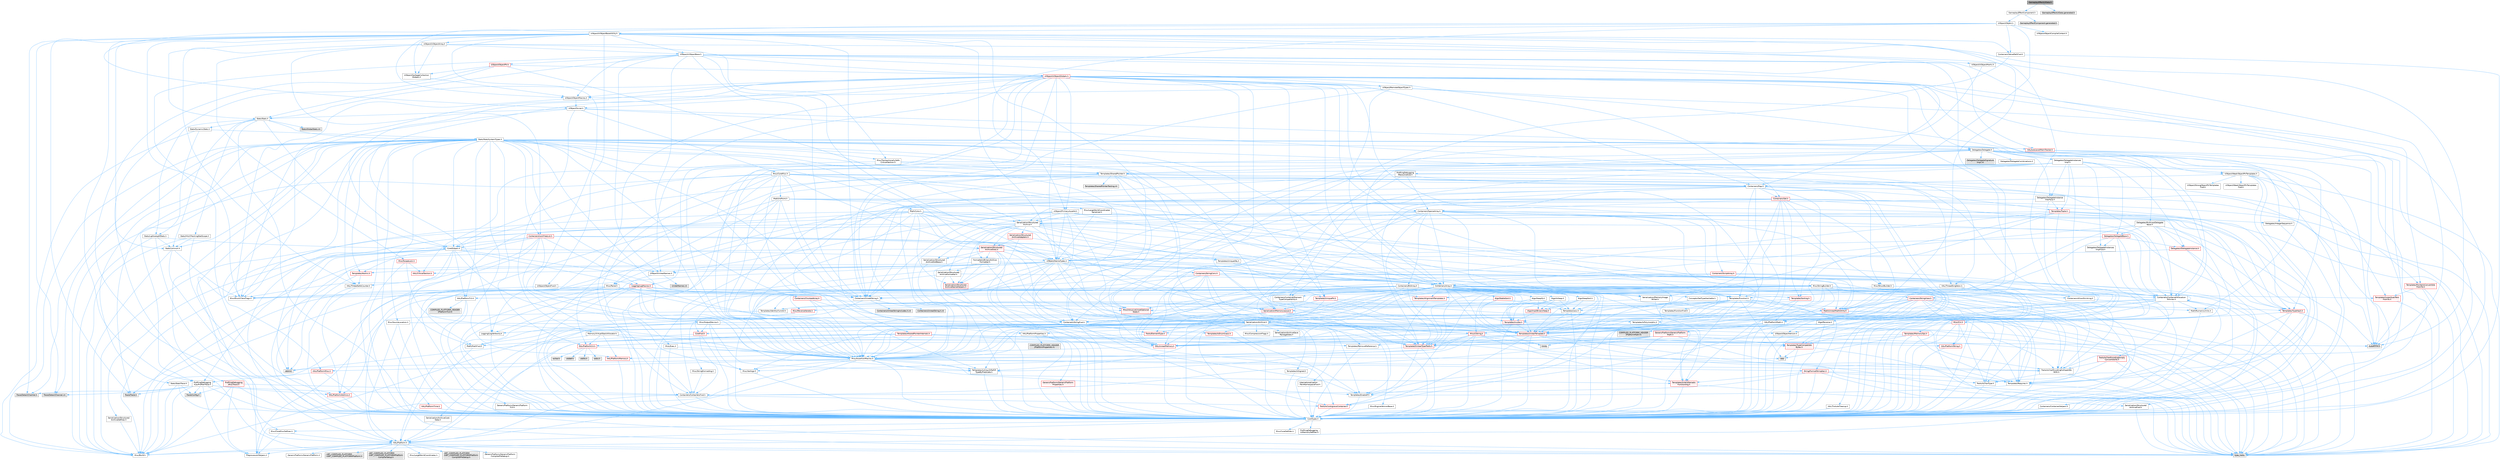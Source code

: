 digraph "GameplayEffectUIData.h"
{
 // INTERACTIVE_SVG=YES
 // LATEX_PDF_SIZE
  bgcolor="transparent";
  edge [fontname=Helvetica,fontsize=10,labelfontname=Helvetica,labelfontsize=10];
  node [fontname=Helvetica,fontsize=10,shape=box,height=0.2,width=0.4];
  Node1 [id="Node000001",label="GameplayEffectUIData.h",height=0.2,width=0.4,color="gray40", fillcolor="grey60", style="filled", fontcolor="black",tooltip=" "];
  Node1 -> Node2 [id="edge1_Node000001_Node000002",color="steelblue1",style="solid",tooltip=" "];
  Node2 [id="Node000002",label="GameplayEffectComponent.h",height=0.2,width=0.4,color="grey40", fillcolor="white", style="filled",URL="$d2/d54/GameplayEffectComponent_8h.html",tooltip=" "];
  Node2 -> Node3 [id="edge2_Node000002_Node000003",color="steelblue1",style="solid",tooltip=" "];
  Node3 [id="Node000003",label="UObject/Object.h",height=0.2,width=0.4,color="grey40", fillcolor="white", style="filled",URL="$db/dbf/Object_8h.html",tooltip=" "];
  Node3 -> Node4 [id="edge3_Node000003_Node000004",color="steelblue1",style="solid",tooltip=" "];
  Node4 [id="Node000004",label="UObject/Script.h",height=0.2,width=0.4,color="grey40", fillcolor="white", style="filled",URL="$de/dc6/Script_8h.html",tooltip=" "];
  Node4 -> Node5 [id="edge4_Node000004_Node000005",color="steelblue1",style="solid",tooltip=" "];
  Node5 [id="Node000005",label="Delegates/Delegate.h",height=0.2,width=0.4,color="grey40", fillcolor="white", style="filled",URL="$d4/d80/Delegate_8h.html",tooltip=" "];
  Node5 -> Node6 [id="edge5_Node000005_Node000006",color="steelblue1",style="solid",tooltip=" "];
  Node6 [id="Node000006",label="CoreTypes.h",height=0.2,width=0.4,color="grey40", fillcolor="white", style="filled",URL="$dc/dec/CoreTypes_8h.html",tooltip=" "];
  Node6 -> Node7 [id="edge6_Node000006_Node000007",color="steelblue1",style="solid",tooltip=" "];
  Node7 [id="Node000007",label="HAL/Platform.h",height=0.2,width=0.4,color="grey40", fillcolor="white", style="filled",URL="$d9/dd0/Platform_8h.html",tooltip=" "];
  Node7 -> Node8 [id="edge7_Node000007_Node000008",color="steelblue1",style="solid",tooltip=" "];
  Node8 [id="Node000008",label="Misc/Build.h",height=0.2,width=0.4,color="grey40", fillcolor="white", style="filled",URL="$d3/dbb/Build_8h.html",tooltip=" "];
  Node7 -> Node9 [id="edge8_Node000007_Node000009",color="steelblue1",style="solid",tooltip=" "];
  Node9 [id="Node000009",label="Misc/LargeWorldCoordinates.h",height=0.2,width=0.4,color="grey40", fillcolor="white", style="filled",URL="$d2/dcb/LargeWorldCoordinates_8h.html",tooltip=" "];
  Node7 -> Node10 [id="edge9_Node000007_Node000010",color="steelblue1",style="solid",tooltip=" "];
  Node10 [id="Node000010",label="type_traits",height=0.2,width=0.4,color="grey60", fillcolor="#E0E0E0", style="filled",tooltip=" "];
  Node7 -> Node11 [id="edge10_Node000007_Node000011",color="steelblue1",style="solid",tooltip=" "];
  Node11 [id="Node000011",label="PreprocessorHelpers.h",height=0.2,width=0.4,color="grey40", fillcolor="white", style="filled",URL="$db/ddb/PreprocessorHelpers_8h.html",tooltip=" "];
  Node7 -> Node12 [id="edge11_Node000007_Node000012",color="steelblue1",style="solid",tooltip=" "];
  Node12 [id="Node000012",label="UBT_COMPILED_PLATFORM\l/UBT_COMPILED_PLATFORMPlatform\lCompilerPreSetup.h",height=0.2,width=0.4,color="grey60", fillcolor="#E0E0E0", style="filled",tooltip=" "];
  Node7 -> Node13 [id="edge12_Node000007_Node000013",color="steelblue1",style="solid",tooltip=" "];
  Node13 [id="Node000013",label="GenericPlatform/GenericPlatform\lCompilerPreSetup.h",height=0.2,width=0.4,color="grey40", fillcolor="white", style="filled",URL="$d9/dc8/GenericPlatformCompilerPreSetup_8h.html",tooltip=" "];
  Node7 -> Node14 [id="edge13_Node000007_Node000014",color="steelblue1",style="solid",tooltip=" "];
  Node14 [id="Node000014",label="GenericPlatform/GenericPlatform.h",height=0.2,width=0.4,color="grey40", fillcolor="white", style="filled",URL="$d6/d84/GenericPlatform_8h.html",tooltip=" "];
  Node7 -> Node15 [id="edge14_Node000007_Node000015",color="steelblue1",style="solid",tooltip=" "];
  Node15 [id="Node000015",label="UBT_COMPILED_PLATFORM\l/UBT_COMPILED_PLATFORMPlatform.h",height=0.2,width=0.4,color="grey60", fillcolor="#E0E0E0", style="filled",tooltip=" "];
  Node7 -> Node16 [id="edge15_Node000007_Node000016",color="steelblue1",style="solid",tooltip=" "];
  Node16 [id="Node000016",label="UBT_COMPILED_PLATFORM\l/UBT_COMPILED_PLATFORMPlatform\lCompilerSetup.h",height=0.2,width=0.4,color="grey60", fillcolor="#E0E0E0", style="filled",tooltip=" "];
  Node6 -> Node17 [id="edge16_Node000006_Node000017",color="steelblue1",style="solid",tooltip=" "];
  Node17 [id="Node000017",label="ProfilingDebugging\l/UMemoryDefines.h",height=0.2,width=0.4,color="grey40", fillcolor="white", style="filled",URL="$d2/da2/UMemoryDefines_8h.html",tooltip=" "];
  Node6 -> Node18 [id="edge17_Node000006_Node000018",color="steelblue1",style="solid",tooltip=" "];
  Node18 [id="Node000018",label="Misc/CoreMiscDefines.h",height=0.2,width=0.4,color="grey40", fillcolor="white", style="filled",URL="$da/d38/CoreMiscDefines_8h.html",tooltip=" "];
  Node18 -> Node7 [id="edge18_Node000018_Node000007",color="steelblue1",style="solid",tooltip=" "];
  Node18 -> Node11 [id="edge19_Node000018_Node000011",color="steelblue1",style="solid",tooltip=" "];
  Node6 -> Node19 [id="edge20_Node000006_Node000019",color="steelblue1",style="solid",tooltip=" "];
  Node19 [id="Node000019",label="Misc/CoreDefines.h",height=0.2,width=0.4,color="grey40", fillcolor="white", style="filled",URL="$d3/dd2/CoreDefines_8h.html",tooltip=" "];
  Node5 -> Node20 [id="edge21_Node000005_Node000020",color="steelblue1",style="solid",tooltip=" "];
  Node20 [id="Node000020",label="Misc/AssertionMacros.h",height=0.2,width=0.4,color="grey40", fillcolor="white", style="filled",URL="$d0/dfa/AssertionMacros_8h.html",tooltip=" "];
  Node20 -> Node6 [id="edge22_Node000020_Node000006",color="steelblue1",style="solid",tooltip=" "];
  Node20 -> Node7 [id="edge23_Node000020_Node000007",color="steelblue1",style="solid",tooltip=" "];
  Node20 -> Node21 [id="edge24_Node000020_Node000021",color="steelblue1",style="solid",tooltip=" "];
  Node21 [id="Node000021",label="HAL/PlatformMisc.h",height=0.2,width=0.4,color="red", fillcolor="#FFF0F0", style="filled",URL="$d0/df5/PlatformMisc_8h.html",tooltip=" "];
  Node21 -> Node6 [id="edge25_Node000021_Node000006",color="steelblue1",style="solid",tooltip=" "];
  Node21 -> Node49 [id="edge26_Node000021_Node000049",color="steelblue1",style="solid",tooltip=" "];
  Node49 [id="Node000049",label="ProfilingDebugging\l/CpuProfilerTrace.h",height=0.2,width=0.4,color="grey40", fillcolor="white", style="filled",URL="$da/dcb/CpuProfilerTrace_8h.html",tooltip=" "];
  Node49 -> Node6 [id="edge27_Node000049_Node000006",color="steelblue1",style="solid",tooltip=" "];
  Node49 -> Node29 [id="edge28_Node000049_Node000029",color="steelblue1",style="solid",tooltip=" "];
  Node29 [id="Node000029",label="Containers/ContainersFwd.h",height=0.2,width=0.4,color="grey40", fillcolor="white", style="filled",URL="$d4/d0a/ContainersFwd_8h.html",tooltip=" "];
  Node29 -> Node7 [id="edge29_Node000029_Node000007",color="steelblue1",style="solid",tooltip=" "];
  Node29 -> Node6 [id="edge30_Node000029_Node000006",color="steelblue1",style="solid",tooltip=" "];
  Node29 -> Node26 [id="edge31_Node000029_Node000026",color="steelblue1",style="solid",tooltip=" "];
  Node26 [id="Node000026",label="Traits/IsContiguousContainer.h",height=0.2,width=0.4,color="red", fillcolor="#FFF0F0", style="filled",URL="$d5/d3c/IsContiguousContainer_8h.html",tooltip=" "];
  Node26 -> Node6 [id="edge32_Node000026_Node000006",color="steelblue1",style="solid",tooltip=" "];
  Node49 -> Node50 [id="edge33_Node000049_Node000050",color="steelblue1",style="solid",tooltip=" "];
  Node50 [id="Node000050",label="HAL/PlatformAtomics.h",height=0.2,width=0.4,color="red", fillcolor="#FFF0F0", style="filled",URL="$d3/d36/PlatformAtomics_8h.html",tooltip=" "];
  Node50 -> Node6 [id="edge34_Node000050_Node000006",color="steelblue1",style="solid",tooltip=" "];
  Node49 -> Node11 [id="edge35_Node000049_Node000011",color="steelblue1",style="solid",tooltip=" "];
  Node49 -> Node8 [id="edge36_Node000049_Node000008",color="steelblue1",style="solid",tooltip=" "];
  Node49 -> Node53 [id="edge37_Node000049_Node000053",color="steelblue1",style="solid",tooltip=" "];
  Node53 [id="Node000053",label="Trace/Config.h",height=0.2,width=0.4,color="grey60", fillcolor="#E0E0E0", style="filled",tooltip=" "];
  Node49 -> Node54 [id="edge38_Node000049_Node000054",color="steelblue1",style="solid",tooltip=" "];
  Node54 [id="Node000054",label="Trace/Detail/Channel.h",height=0.2,width=0.4,color="grey60", fillcolor="#E0E0E0", style="filled",tooltip=" "];
  Node49 -> Node55 [id="edge39_Node000049_Node000055",color="steelblue1",style="solid",tooltip=" "];
  Node55 [id="Node000055",label="Trace/Detail/Channel.inl",height=0.2,width=0.4,color="grey60", fillcolor="#E0E0E0", style="filled",tooltip=" "];
  Node49 -> Node56 [id="edge40_Node000049_Node000056",color="steelblue1",style="solid",tooltip=" "];
  Node56 [id="Node000056",label="Trace/Trace.h",height=0.2,width=0.4,color="grey60", fillcolor="#E0E0E0", style="filled",tooltip=" "];
  Node20 -> Node11 [id="edge41_Node000020_Node000011",color="steelblue1",style="solid",tooltip=" "];
  Node20 -> Node57 [id="edge42_Node000020_Node000057",color="steelblue1",style="solid",tooltip=" "];
  Node57 [id="Node000057",label="Templates/EnableIf.h",height=0.2,width=0.4,color="grey40", fillcolor="white", style="filled",URL="$d7/d60/EnableIf_8h.html",tooltip=" "];
  Node57 -> Node6 [id="edge43_Node000057_Node000006",color="steelblue1",style="solid",tooltip=" "];
  Node20 -> Node58 [id="edge44_Node000020_Node000058",color="steelblue1",style="solid",tooltip=" "];
  Node58 [id="Node000058",label="Templates/IsArrayOrRefOf\lTypeByPredicate.h",height=0.2,width=0.4,color="grey40", fillcolor="white", style="filled",URL="$d6/da1/IsArrayOrRefOfTypeByPredicate_8h.html",tooltip=" "];
  Node58 -> Node6 [id="edge45_Node000058_Node000006",color="steelblue1",style="solid",tooltip=" "];
  Node20 -> Node59 [id="edge46_Node000020_Node000059",color="steelblue1",style="solid",tooltip=" "];
  Node59 [id="Node000059",label="Templates/IsValidVariadic\lFunctionArg.h",height=0.2,width=0.4,color="red", fillcolor="#FFF0F0", style="filled",URL="$d0/dc8/IsValidVariadicFunctionArg_8h.html",tooltip=" "];
  Node59 -> Node6 [id="edge47_Node000059_Node000006",color="steelblue1",style="solid",tooltip=" "];
  Node59 -> Node10 [id="edge48_Node000059_Node000010",color="steelblue1",style="solid",tooltip=" "];
  Node20 -> Node61 [id="edge49_Node000020_Node000061",color="steelblue1",style="solid",tooltip=" "];
  Node61 [id="Node000061",label="Traits/IsCharEncodingCompatible\lWith.h",height=0.2,width=0.4,color="grey40", fillcolor="white", style="filled",URL="$df/dd1/IsCharEncodingCompatibleWith_8h.html",tooltip=" "];
  Node61 -> Node10 [id="edge50_Node000061_Node000010",color="steelblue1",style="solid",tooltip=" "];
  Node61 -> Node62 [id="edge51_Node000061_Node000062",color="steelblue1",style="solid",tooltip=" "];
  Node62 [id="Node000062",label="Traits/IsCharType.h",height=0.2,width=0.4,color="grey40", fillcolor="white", style="filled",URL="$db/d51/IsCharType_8h.html",tooltip=" "];
  Node62 -> Node6 [id="edge52_Node000062_Node000006",color="steelblue1",style="solid",tooltip=" "];
  Node20 -> Node63 [id="edge53_Node000020_Node000063",color="steelblue1",style="solid",tooltip=" "];
  Node63 [id="Node000063",label="Misc/VarArgs.h",height=0.2,width=0.4,color="grey40", fillcolor="white", style="filled",URL="$d5/d6f/VarArgs_8h.html",tooltip=" "];
  Node63 -> Node6 [id="edge54_Node000063_Node000006",color="steelblue1",style="solid",tooltip=" "];
  Node20 -> Node64 [id="edge55_Node000020_Node000064",color="steelblue1",style="solid",tooltip=" "];
  Node64 [id="Node000064",label="String/FormatStringSan.h",height=0.2,width=0.4,color="red", fillcolor="#FFF0F0", style="filled",URL="$d3/d8b/FormatStringSan_8h.html",tooltip=" "];
  Node64 -> Node10 [id="edge56_Node000064_Node000010",color="steelblue1",style="solid",tooltip=" "];
  Node64 -> Node6 [id="edge57_Node000064_Node000006",color="steelblue1",style="solid",tooltip=" "];
  Node64 -> Node65 [id="edge58_Node000064_Node000065",color="steelblue1",style="solid",tooltip=" "];
  Node65 [id="Node000065",label="Templates/Requires.h",height=0.2,width=0.4,color="grey40", fillcolor="white", style="filled",URL="$dc/d96/Requires_8h.html",tooltip=" "];
  Node65 -> Node57 [id="edge59_Node000065_Node000057",color="steelblue1",style="solid",tooltip=" "];
  Node65 -> Node10 [id="edge60_Node000065_Node000010",color="steelblue1",style="solid",tooltip=" "];
  Node64 -> Node59 [id="edge61_Node000064_Node000059",color="steelblue1",style="solid",tooltip=" "];
  Node64 -> Node62 [id="edge62_Node000064_Node000062",color="steelblue1",style="solid",tooltip=" "];
  Node64 -> Node29 [id="edge63_Node000064_Node000029",color="steelblue1",style="solid",tooltip=" "];
  Node20 -> Node70 [id="edge64_Node000020_Node000070",color="steelblue1",style="solid",tooltip=" "];
  Node70 [id="Node000070",label="atomic",height=0.2,width=0.4,color="grey60", fillcolor="#E0E0E0", style="filled",tooltip=" "];
  Node5 -> Node71 [id="edge65_Node000005_Node000071",color="steelblue1",style="solid",tooltip=" "];
  Node71 [id="Node000071",label="UObject/NameTypes.h",height=0.2,width=0.4,color="grey40", fillcolor="white", style="filled",URL="$d6/d35/NameTypes_8h.html",tooltip=" "];
  Node71 -> Node6 [id="edge66_Node000071_Node000006",color="steelblue1",style="solid",tooltip=" "];
  Node71 -> Node20 [id="edge67_Node000071_Node000020",color="steelblue1",style="solid",tooltip=" "];
  Node71 -> Node72 [id="edge68_Node000071_Node000072",color="steelblue1",style="solid",tooltip=" "];
  Node72 [id="Node000072",label="HAL/UnrealMemory.h",height=0.2,width=0.4,color="red", fillcolor="#FFF0F0", style="filled",URL="$d9/d96/UnrealMemory_8h.html",tooltip=" "];
  Node72 -> Node6 [id="edge69_Node000072_Node000006",color="steelblue1",style="solid",tooltip=" "];
  Node72 -> Node89 [id="edge70_Node000072_Node000089",color="steelblue1",style="solid",tooltip=" "];
  Node89 [id="Node000089",label="HAL/PlatformMemory.h",height=0.2,width=0.4,color="red", fillcolor="#FFF0F0", style="filled",URL="$de/d68/PlatformMemory_8h.html",tooltip=" "];
  Node89 -> Node6 [id="edge71_Node000089_Node000006",color="steelblue1",style="solid",tooltip=" "];
  Node71 -> Node93 [id="edge72_Node000071_Node000093",color="steelblue1",style="solid",tooltip=" "];
  Node93 [id="Node000093",label="Templates/UnrealTypeTraits.h",height=0.2,width=0.4,color="red", fillcolor="#FFF0F0", style="filled",URL="$d2/d2d/UnrealTypeTraits_8h.html",tooltip=" "];
  Node93 -> Node6 [id="edge73_Node000093_Node000006",color="steelblue1",style="solid",tooltip=" "];
  Node93 -> Node20 [id="edge74_Node000093_Node000020",color="steelblue1",style="solid",tooltip=" "];
  Node93 -> Node57 [id="edge75_Node000093_Node000057",color="steelblue1",style="solid",tooltip=" "];
  Node71 -> Node98 [id="edge76_Node000071_Node000098",color="steelblue1",style="solid",tooltip=" "];
  Node98 [id="Node000098",label="Templates/UnrealTemplate.h",height=0.2,width=0.4,color="red", fillcolor="#FFF0F0", style="filled",URL="$d4/d24/UnrealTemplate_8h.html",tooltip=" "];
  Node98 -> Node6 [id="edge77_Node000098_Node000006",color="steelblue1",style="solid",tooltip=" "];
  Node98 -> Node72 [id="edge78_Node000098_Node000072",color="steelblue1",style="solid",tooltip=" "];
  Node98 -> Node93 [id="edge79_Node000098_Node000093",color="steelblue1",style="solid",tooltip=" "];
  Node98 -> Node101 [id="edge80_Node000098_Node000101",color="steelblue1",style="solid",tooltip=" "];
  Node101 [id="Node000101",label="Templates/RemoveReference.h",height=0.2,width=0.4,color="grey40", fillcolor="white", style="filled",URL="$da/dbe/RemoveReference_8h.html",tooltip=" "];
  Node101 -> Node6 [id="edge81_Node000101_Node000006",color="steelblue1",style="solid",tooltip=" "];
  Node98 -> Node65 [id="edge82_Node000098_Node000065",color="steelblue1",style="solid",tooltip=" "];
  Node98 -> Node102 [id="edge83_Node000098_Node000102",color="steelblue1",style="solid",tooltip=" "];
  Node102 [id="Node000102",label="Templates/TypeCompatible\lBytes.h",height=0.2,width=0.4,color="red", fillcolor="#FFF0F0", style="filled",URL="$df/d0a/TypeCompatibleBytes_8h.html",tooltip=" "];
  Node102 -> Node6 [id="edge84_Node000102_Node000006",color="steelblue1",style="solid",tooltip=" "];
  Node102 -> Node34 [id="edge85_Node000102_Node000034",color="steelblue1",style="solid",tooltip=" "];
  Node34 [id="Node000034",label="new",height=0.2,width=0.4,color="grey60", fillcolor="#E0E0E0", style="filled",tooltip=" "];
  Node102 -> Node10 [id="edge86_Node000102_Node000010",color="steelblue1",style="solid",tooltip=" "];
  Node98 -> Node26 [id="edge87_Node000098_Node000026",color="steelblue1",style="solid",tooltip=" "];
  Node98 -> Node10 [id="edge88_Node000098_Node000010",color="steelblue1",style="solid",tooltip=" "];
  Node71 -> Node104 [id="edge89_Node000071_Node000104",color="steelblue1",style="solid",tooltip=" "];
  Node104 [id="Node000104",label="Containers/UnrealString.h",height=0.2,width=0.4,color="grey40", fillcolor="white", style="filled",URL="$d5/dba/UnrealString_8h.html",tooltip=" "];
  Node104 -> Node105 [id="edge90_Node000104_Node000105",color="steelblue1",style="solid",tooltip=" "];
  Node105 [id="Node000105",label="Containers/UnrealStringIncludes.h.inl",height=0.2,width=0.4,color="grey60", fillcolor="#E0E0E0", style="filled",tooltip=" "];
  Node104 -> Node106 [id="edge91_Node000104_Node000106",color="steelblue1",style="solid",tooltip=" "];
  Node106 [id="Node000106",label="Containers/UnrealString.h.inl",height=0.2,width=0.4,color="grey60", fillcolor="#E0E0E0", style="filled",tooltip=" "];
  Node104 -> Node107 [id="edge92_Node000104_Node000107",color="steelblue1",style="solid",tooltip=" "];
  Node107 [id="Node000107",label="Misc/StringFormatArg.h",height=0.2,width=0.4,color="grey40", fillcolor="white", style="filled",URL="$d2/d16/StringFormatArg_8h.html",tooltip=" "];
  Node107 -> Node29 [id="edge93_Node000107_Node000029",color="steelblue1",style="solid",tooltip=" "];
  Node71 -> Node108 [id="edge94_Node000071_Node000108",color="steelblue1",style="solid",tooltip=" "];
  Node108 [id="Node000108",label="HAL/CriticalSection.h",height=0.2,width=0.4,color="red", fillcolor="#FFF0F0", style="filled",URL="$d6/d90/CriticalSection_8h.html",tooltip=" "];
  Node71 -> Node111 [id="edge95_Node000071_Node000111",color="steelblue1",style="solid",tooltip=" "];
  Node111 [id="Node000111",label="Containers/StringConv.h",height=0.2,width=0.4,color="red", fillcolor="#FFF0F0", style="filled",URL="$d3/ddf/StringConv_8h.html",tooltip=" "];
  Node111 -> Node6 [id="edge96_Node000111_Node000006",color="steelblue1",style="solid",tooltip=" "];
  Node111 -> Node20 [id="edge97_Node000111_Node000020",color="steelblue1",style="solid",tooltip=" "];
  Node111 -> Node112 [id="edge98_Node000111_Node000112",color="steelblue1",style="solid",tooltip=" "];
  Node112 [id="Node000112",label="Containers/ContainerAllocation\lPolicies.h",height=0.2,width=0.4,color="grey40", fillcolor="white", style="filled",URL="$d7/dff/ContainerAllocationPolicies_8h.html",tooltip=" "];
  Node112 -> Node6 [id="edge99_Node000112_Node000006",color="steelblue1",style="solid",tooltip=" "];
  Node112 -> Node113 [id="edge100_Node000112_Node000113",color="steelblue1",style="solid",tooltip=" "];
  Node113 [id="Node000113",label="Containers/ContainerHelpers.h",height=0.2,width=0.4,color="grey40", fillcolor="white", style="filled",URL="$d7/d33/ContainerHelpers_8h.html",tooltip=" "];
  Node113 -> Node6 [id="edge101_Node000113_Node000006",color="steelblue1",style="solid",tooltip=" "];
  Node112 -> Node112 [id="edge102_Node000112_Node000112",color="steelblue1",style="solid",tooltip=" "];
  Node112 -> Node114 [id="edge103_Node000112_Node000114",color="steelblue1",style="solid",tooltip=" "];
  Node114 [id="Node000114",label="HAL/PlatformMath.h",height=0.2,width=0.4,color="grey40", fillcolor="white", style="filled",URL="$dc/d53/PlatformMath_8h.html",tooltip=" "];
  Node114 -> Node6 [id="edge104_Node000114_Node000006",color="steelblue1",style="solid",tooltip=" "];
  Node114 -> Node115 [id="edge105_Node000114_Node000115",color="steelblue1",style="solid",tooltip=" "];
  Node115 [id="Node000115",label="GenericPlatform/GenericPlatform\lMath.h",height=0.2,width=0.4,color="red", fillcolor="#FFF0F0", style="filled",URL="$d5/d79/GenericPlatformMath_8h.html",tooltip=" "];
  Node115 -> Node6 [id="edge106_Node000115_Node000006",color="steelblue1",style="solid",tooltip=" "];
  Node115 -> Node29 [id="edge107_Node000115_Node000029",color="steelblue1",style="solid",tooltip=" "];
  Node115 -> Node33 [id="edge108_Node000115_Node000033",color="steelblue1",style="solid",tooltip=" "];
  Node33 [id="Node000033",label="HAL/PlatformCrt.h",height=0.2,width=0.4,color="red", fillcolor="#FFF0F0", style="filled",URL="$d8/d75/PlatformCrt_8h.html",tooltip=" "];
  Node33 -> Node34 [id="edge109_Node000033_Node000034",color="steelblue1",style="solid",tooltip=" "];
  Node33 -> Node35 [id="edge110_Node000033_Node000035",color="steelblue1",style="solid",tooltip=" "];
  Node35 [id="Node000035",label="wchar.h",height=0.2,width=0.4,color="grey60", fillcolor="#E0E0E0", style="filled",tooltip=" "];
  Node33 -> Node36 [id="edge111_Node000033_Node000036",color="steelblue1",style="solid",tooltip=" "];
  Node36 [id="Node000036",label="stddef.h",height=0.2,width=0.4,color="grey60", fillcolor="#E0E0E0", style="filled",tooltip=" "];
  Node33 -> Node37 [id="edge112_Node000033_Node000037",color="steelblue1",style="solid",tooltip=" "];
  Node37 [id="Node000037",label="stdlib.h",height=0.2,width=0.4,color="grey60", fillcolor="#E0E0E0", style="filled",tooltip=" "];
  Node33 -> Node38 [id="edge113_Node000033_Node000038",color="steelblue1",style="solid",tooltip=" "];
  Node38 [id="Node000038",label="stdio.h",height=0.2,width=0.4,color="grey60", fillcolor="#E0E0E0", style="filled",tooltip=" "];
  Node115 -> Node93 [id="edge114_Node000115_Node000093",color="steelblue1",style="solid",tooltip=" "];
  Node115 -> Node65 [id="edge115_Node000115_Node000065",color="steelblue1",style="solid",tooltip=" "];
  Node115 -> Node102 [id="edge116_Node000115_Node000102",color="steelblue1",style="solid",tooltip=" "];
  Node115 -> Node120 [id="edge117_Node000115_Node000120",color="steelblue1",style="solid",tooltip=" "];
  Node120 [id="Node000120",label="limits",height=0.2,width=0.4,color="grey60", fillcolor="#E0E0E0", style="filled",tooltip=" "];
  Node115 -> Node10 [id="edge118_Node000115_Node000010",color="steelblue1",style="solid",tooltip=" "];
  Node114 -> Node121 [id="edge119_Node000114_Node000121",color="steelblue1",style="solid",tooltip=" "];
  Node121 [id="Node000121",label="COMPILED_PLATFORM_HEADER\l(PlatformMath.h)",height=0.2,width=0.4,color="grey60", fillcolor="#E0E0E0", style="filled",tooltip=" "];
  Node112 -> Node72 [id="edge120_Node000112_Node000072",color="steelblue1",style="solid",tooltip=" "];
  Node112 -> Node43 [id="edge121_Node000112_Node000043",color="steelblue1",style="solid",tooltip=" "];
  Node43 [id="Node000043",label="Math/NumericLimits.h",height=0.2,width=0.4,color="grey40", fillcolor="white", style="filled",URL="$df/d1b/NumericLimits_8h.html",tooltip=" "];
  Node43 -> Node6 [id="edge122_Node000043_Node000006",color="steelblue1",style="solid",tooltip=" "];
  Node112 -> Node20 [id="edge123_Node000112_Node000020",color="steelblue1",style="solid",tooltip=" "];
  Node112 -> Node122 [id="edge124_Node000112_Node000122",color="steelblue1",style="solid",tooltip=" "];
  Node122 [id="Node000122",label="Templates/IsPolymorphic.h",height=0.2,width=0.4,color="grey40", fillcolor="white", style="filled",URL="$dc/d20/IsPolymorphic_8h.html",tooltip=" "];
  Node112 -> Node123 [id="edge125_Node000112_Node000123",color="steelblue1",style="solid",tooltip=" "];
  Node123 [id="Node000123",label="Templates/MemoryOps.h",height=0.2,width=0.4,color="red", fillcolor="#FFF0F0", style="filled",URL="$db/dea/MemoryOps_8h.html",tooltip=" "];
  Node123 -> Node6 [id="edge126_Node000123_Node000006",color="steelblue1",style="solid",tooltip=" "];
  Node123 -> Node72 [id="edge127_Node000123_Node000072",color="steelblue1",style="solid",tooltip=" "];
  Node123 -> Node65 [id="edge128_Node000123_Node000065",color="steelblue1",style="solid",tooltip=" "];
  Node123 -> Node93 [id="edge129_Node000123_Node000093",color="steelblue1",style="solid",tooltip=" "];
  Node123 -> Node34 [id="edge130_Node000123_Node000034",color="steelblue1",style="solid",tooltip=" "];
  Node123 -> Node10 [id="edge131_Node000123_Node000010",color="steelblue1",style="solid",tooltip=" "];
  Node112 -> Node102 [id="edge132_Node000112_Node000102",color="steelblue1",style="solid",tooltip=" "];
  Node112 -> Node10 [id="edge133_Node000112_Node000010",color="steelblue1",style="solid",tooltip=" "];
  Node111 -> Node124 [id="edge134_Node000111_Node000124",color="steelblue1",style="solid",tooltip=" "];
  Node124 [id="Node000124",label="Containers/Array.h",height=0.2,width=0.4,color="grey40", fillcolor="white", style="filled",URL="$df/dd0/Array_8h.html",tooltip=" "];
  Node124 -> Node6 [id="edge135_Node000124_Node000006",color="steelblue1",style="solid",tooltip=" "];
  Node124 -> Node20 [id="edge136_Node000124_Node000020",color="steelblue1",style="solid",tooltip=" "];
  Node124 -> Node125 [id="edge137_Node000124_Node000125",color="steelblue1",style="solid",tooltip=" "];
  Node125 [id="Node000125",label="Misc/IntrusiveUnsetOptional\lState.h",height=0.2,width=0.4,color="red", fillcolor="#FFF0F0", style="filled",URL="$d2/d0a/IntrusiveUnsetOptionalState_8h.html",tooltip=" "];
  Node124 -> Node127 [id="edge138_Node000124_Node000127",color="steelblue1",style="solid",tooltip=" "];
  Node127 [id="Node000127",label="Misc/ReverseIterate.h",height=0.2,width=0.4,color="red", fillcolor="#FFF0F0", style="filled",URL="$db/de3/ReverseIterate_8h.html",tooltip=" "];
  Node127 -> Node7 [id="edge139_Node000127_Node000007",color="steelblue1",style="solid",tooltip=" "];
  Node124 -> Node72 [id="edge140_Node000124_Node000072",color="steelblue1",style="solid",tooltip=" "];
  Node124 -> Node93 [id="edge141_Node000124_Node000093",color="steelblue1",style="solid",tooltip=" "];
  Node124 -> Node98 [id="edge142_Node000124_Node000098",color="steelblue1",style="solid",tooltip=" "];
  Node124 -> Node129 [id="edge143_Node000124_Node000129",color="steelblue1",style="solid",tooltip=" "];
  Node129 [id="Node000129",label="Containers/AllowShrinking.h",height=0.2,width=0.4,color="grey40", fillcolor="white", style="filled",URL="$d7/d1a/AllowShrinking_8h.html",tooltip=" "];
  Node129 -> Node6 [id="edge144_Node000129_Node000006",color="steelblue1",style="solid",tooltip=" "];
  Node124 -> Node112 [id="edge145_Node000124_Node000112",color="steelblue1",style="solid",tooltip=" "];
  Node124 -> Node130 [id="edge146_Node000124_Node000130",color="steelblue1",style="solid",tooltip=" "];
  Node130 [id="Node000130",label="Containers/ContainerElement\lTypeCompatibility.h",height=0.2,width=0.4,color="grey40", fillcolor="white", style="filled",URL="$df/ddf/ContainerElementTypeCompatibility_8h.html",tooltip=" "];
  Node130 -> Node6 [id="edge147_Node000130_Node000006",color="steelblue1",style="solid",tooltip=" "];
  Node130 -> Node93 [id="edge148_Node000130_Node000093",color="steelblue1",style="solid",tooltip=" "];
  Node124 -> Node131 [id="edge149_Node000124_Node000131",color="steelblue1",style="solid",tooltip=" "];
  Node131 [id="Node000131",label="Serialization/Archive.h",height=0.2,width=0.4,color="grey40", fillcolor="white", style="filled",URL="$d7/d3b/Archive_8h.html",tooltip=" "];
  Node131 -> Node28 [id="edge150_Node000131_Node000028",color="steelblue1",style="solid",tooltip=" "];
  Node28 [id="Node000028",label="CoreFwd.h",height=0.2,width=0.4,color="red", fillcolor="#FFF0F0", style="filled",URL="$d1/d1e/CoreFwd_8h.html",tooltip=" "];
  Node28 -> Node6 [id="edge151_Node000028_Node000006",color="steelblue1",style="solid",tooltip=" "];
  Node28 -> Node29 [id="edge152_Node000028_Node000029",color="steelblue1",style="solid",tooltip=" "];
  Node28 -> Node30 [id="edge153_Node000028_Node000030",color="steelblue1",style="solid",tooltip=" "];
  Node30 [id="Node000030",label="Math/MathFwd.h",height=0.2,width=0.4,color="grey40", fillcolor="white", style="filled",URL="$d2/d10/MathFwd_8h.html",tooltip=" "];
  Node30 -> Node7 [id="edge154_Node000030_Node000007",color="steelblue1",style="solid",tooltip=" "];
  Node131 -> Node6 [id="edge155_Node000131_Node000006",color="steelblue1",style="solid",tooltip=" "];
  Node131 -> Node132 [id="edge156_Node000131_Node000132",color="steelblue1",style="solid",tooltip=" "];
  Node132 [id="Node000132",label="HAL/PlatformProperties.h",height=0.2,width=0.4,color="grey40", fillcolor="white", style="filled",URL="$d9/db0/PlatformProperties_8h.html",tooltip=" "];
  Node132 -> Node6 [id="edge157_Node000132_Node000006",color="steelblue1",style="solid",tooltip=" "];
  Node132 -> Node133 [id="edge158_Node000132_Node000133",color="steelblue1",style="solid",tooltip=" "];
  Node133 [id="Node000133",label="GenericPlatform/GenericPlatform\lProperties.h",height=0.2,width=0.4,color="red", fillcolor="#FFF0F0", style="filled",URL="$d2/dcd/GenericPlatformProperties_8h.html",tooltip=" "];
  Node133 -> Node6 [id="edge159_Node000133_Node000006",color="steelblue1",style="solid",tooltip=" "];
  Node132 -> Node134 [id="edge160_Node000132_Node000134",color="steelblue1",style="solid",tooltip=" "];
  Node134 [id="Node000134",label="COMPILED_PLATFORM_HEADER\l(PlatformProperties.h)",height=0.2,width=0.4,color="grey60", fillcolor="#E0E0E0", style="filled",tooltip=" "];
  Node131 -> Node135 [id="edge161_Node000131_Node000135",color="steelblue1",style="solid",tooltip=" "];
  Node135 [id="Node000135",label="Internationalization\l/TextNamespaceFwd.h",height=0.2,width=0.4,color="grey40", fillcolor="white", style="filled",URL="$d8/d97/TextNamespaceFwd_8h.html",tooltip=" "];
  Node135 -> Node6 [id="edge162_Node000135_Node000006",color="steelblue1",style="solid",tooltip=" "];
  Node131 -> Node30 [id="edge163_Node000131_Node000030",color="steelblue1",style="solid",tooltip=" "];
  Node131 -> Node20 [id="edge164_Node000131_Node000020",color="steelblue1",style="solid",tooltip=" "];
  Node131 -> Node8 [id="edge165_Node000131_Node000008",color="steelblue1",style="solid",tooltip=" "];
  Node131 -> Node44 [id="edge166_Node000131_Node000044",color="steelblue1",style="solid",tooltip=" "];
  Node44 [id="Node000044",label="Misc/CompressionFlags.h",height=0.2,width=0.4,color="grey40", fillcolor="white", style="filled",URL="$d9/d76/CompressionFlags_8h.html",tooltip=" "];
  Node131 -> Node136 [id="edge167_Node000131_Node000136",color="steelblue1",style="solid",tooltip=" "];
  Node136 [id="Node000136",label="Misc/EngineVersionBase.h",height=0.2,width=0.4,color="grey40", fillcolor="white", style="filled",URL="$d5/d2b/EngineVersionBase_8h.html",tooltip=" "];
  Node136 -> Node6 [id="edge168_Node000136_Node000006",color="steelblue1",style="solid",tooltip=" "];
  Node131 -> Node63 [id="edge169_Node000131_Node000063",color="steelblue1",style="solid",tooltip=" "];
  Node131 -> Node137 [id="edge170_Node000131_Node000137",color="steelblue1",style="solid",tooltip=" "];
  Node137 [id="Node000137",label="Serialization/ArchiveCook\lData.h",height=0.2,width=0.4,color="grey40", fillcolor="white", style="filled",URL="$dc/db6/ArchiveCookData_8h.html",tooltip=" "];
  Node137 -> Node7 [id="edge171_Node000137_Node000007",color="steelblue1",style="solid",tooltip=" "];
  Node131 -> Node138 [id="edge172_Node000131_Node000138",color="steelblue1",style="solid",tooltip=" "];
  Node138 [id="Node000138",label="Serialization/ArchiveSave\lPackageData.h",height=0.2,width=0.4,color="grey40", fillcolor="white", style="filled",URL="$d1/d37/ArchiveSavePackageData_8h.html",tooltip=" "];
  Node131 -> Node57 [id="edge173_Node000131_Node000057",color="steelblue1",style="solid",tooltip=" "];
  Node131 -> Node58 [id="edge174_Node000131_Node000058",color="steelblue1",style="solid",tooltip=" "];
  Node131 -> Node139 [id="edge175_Node000131_Node000139",color="steelblue1",style="solid",tooltip=" "];
  Node139 [id="Node000139",label="Templates/IsEnumClass.h",height=0.2,width=0.4,color="red", fillcolor="#FFF0F0", style="filled",URL="$d7/d15/IsEnumClass_8h.html",tooltip=" "];
  Node139 -> Node6 [id="edge176_Node000139_Node000006",color="steelblue1",style="solid",tooltip=" "];
  Node131 -> Node119 [id="edge177_Node000131_Node000119",color="steelblue1",style="solid",tooltip=" "];
  Node119 [id="Node000119",label="Templates/IsSigned.h",height=0.2,width=0.4,color="grey40", fillcolor="white", style="filled",URL="$d8/dd8/IsSigned_8h.html",tooltip=" "];
  Node119 -> Node6 [id="edge178_Node000119_Node000006",color="steelblue1",style="solid",tooltip=" "];
  Node131 -> Node59 [id="edge179_Node000131_Node000059",color="steelblue1",style="solid",tooltip=" "];
  Node131 -> Node98 [id="edge180_Node000131_Node000098",color="steelblue1",style="solid",tooltip=" "];
  Node131 -> Node61 [id="edge181_Node000131_Node000061",color="steelblue1",style="solid",tooltip=" "];
  Node131 -> Node140 [id="edge182_Node000131_Node000140",color="steelblue1",style="solid",tooltip=" "];
  Node140 [id="Node000140",label="UObject/ObjectVersion.h",height=0.2,width=0.4,color="grey40", fillcolor="white", style="filled",URL="$da/d63/ObjectVersion_8h.html",tooltip=" "];
  Node140 -> Node6 [id="edge183_Node000140_Node000006",color="steelblue1",style="solid",tooltip=" "];
  Node124 -> Node141 [id="edge184_Node000124_Node000141",color="steelblue1",style="solid",tooltip=" "];
  Node141 [id="Node000141",label="Serialization/MemoryImage\lWriter.h",height=0.2,width=0.4,color="grey40", fillcolor="white", style="filled",URL="$d0/d08/MemoryImageWriter_8h.html",tooltip=" "];
  Node141 -> Node6 [id="edge185_Node000141_Node000006",color="steelblue1",style="solid",tooltip=" "];
  Node141 -> Node142 [id="edge186_Node000141_Node000142",color="steelblue1",style="solid",tooltip=" "];
  Node142 [id="Node000142",label="Serialization/MemoryLayout.h",height=0.2,width=0.4,color="red", fillcolor="#FFF0F0", style="filled",URL="$d7/d66/MemoryLayout_8h.html",tooltip=" "];
  Node142 -> Node23 [id="edge187_Node000142_Node000023",color="steelblue1",style="solid",tooltip=" "];
  Node23 [id="Node000023",label="Containers/StringFwd.h",height=0.2,width=0.4,color="grey40", fillcolor="white", style="filled",URL="$df/d37/StringFwd_8h.html",tooltip=" "];
  Node23 -> Node6 [id="edge188_Node000023_Node000006",color="steelblue1",style="solid",tooltip=" "];
  Node23 -> Node24 [id="edge189_Node000023_Node000024",color="steelblue1",style="solid",tooltip=" "];
  Node24 [id="Node000024",label="Traits/ElementType.h",height=0.2,width=0.4,color="red", fillcolor="#FFF0F0", style="filled",URL="$d5/d4f/ElementType_8h.html",tooltip=" "];
  Node24 -> Node7 [id="edge190_Node000024_Node000007",color="steelblue1",style="solid",tooltip=" "];
  Node24 -> Node10 [id="edge191_Node000024_Node000010",color="steelblue1",style="solid",tooltip=" "];
  Node23 -> Node26 [id="edge192_Node000023_Node000026",color="steelblue1",style="solid",tooltip=" "];
  Node142 -> Node72 [id="edge193_Node000142_Node000072",color="steelblue1",style="solid",tooltip=" "];
  Node142 -> Node57 [id="edge194_Node000142_Node000057",color="steelblue1",style="solid",tooltip=" "];
  Node142 -> Node122 [id="edge195_Node000142_Node000122",color="steelblue1",style="solid",tooltip=" "];
  Node142 -> Node98 [id="edge196_Node000142_Node000098",color="steelblue1",style="solid",tooltip=" "];
  Node124 -> Node155 [id="edge197_Node000124_Node000155",color="steelblue1",style="solid",tooltip=" "];
  Node155 [id="Node000155",label="Algo/Heapify.h",height=0.2,width=0.4,color="grey40", fillcolor="white", style="filled",URL="$d0/d2a/Heapify_8h.html",tooltip=" "];
  Node155 -> Node156 [id="edge198_Node000155_Node000156",color="steelblue1",style="solid",tooltip=" "];
  Node156 [id="Node000156",label="Algo/Impl/BinaryHeap.h",height=0.2,width=0.4,color="red", fillcolor="#FFF0F0", style="filled",URL="$d7/da3/Algo_2Impl_2BinaryHeap_8h.html",tooltip=" "];
  Node156 -> Node157 [id="edge199_Node000156_Node000157",color="steelblue1",style="solid",tooltip=" "];
  Node157 [id="Node000157",label="Templates/Invoke.h",height=0.2,width=0.4,color="red", fillcolor="#FFF0F0", style="filled",URL="$d7/deb/Invoke_8h.html",tooltip=" "];
  Node157 -> Node6 [id="edge200_Node000157_Node000006",color="steelblue1",style="solid",tooltip=" "];
  Node157 -> Node98 [id="edge201_Node000157_Node000098",color="steelblue1",style="solid",tooltip=" "];
  Node157 -> Node10 [id="edge202_Node000157_Node000010",color="steelblue1",style="solid",tooltip=" "];
  Node156 -> Node10 [id="edge203_Node000156_Node000010",color="steelblue1",style="solid",tooltip=" "];
  Node155 -> Node161 [id="edge204_Node000155_Node000161",color="steelblue1",style="solid",tooltip=" "];
  Node161 [id="Node000161",label="Templates/IdentityFunctor.h",height=0.2,width=0.4,color="grey40", fillcolor="white", style="filled",URL="$d7/d2e/IdentityFunctor_8h.html",tooltip=" "];
  Node161 -> Node7 [id="edge205_Node000161_Node000007",color="steelblue1",style="solid",tooltip=" "];
  Node155 -> Node157 [id="edge206_Node000155_Node000157",color="steelblue1",style="solid",tooltip=" "];
  Node155 -> Node162 [id="edge207_Node000155_Node000162",color="steelblue1",style="solid",tooltip=" "];
  Node162 [id="Node000162",label="Templates/Less.h",height=0.2,width=0.4,color="grey40", fillcolor="white", style="filled",URL="$de/dc8/Less_8h.html",tooltip=" "];
  Node162 -> Node6 [id="edge208_Node000162_Node000006",color="steelblue1",style="solid",tooltip=" "];
  Node162 -> Node98 [id="edge209_Node000162_Node000098",color="steelblue1",style="solid",tooltip=" "];
  Node155 -> Node98 [id="edge210_Node000155_Node000098",color="steelblue1",style="solid",tooltip=" "];
  Node124 -> Node163 [id="edge211_Node000124_Node000163",color="steelblue1",style="solid",tooltip=" "];
  Node163 [id="Node000163",label="Algo/HeapSort.h",height=0.2,width=0.4,color="grey40", fillcolor="white", style="filled",URL="$d3/d92/HeapSort_8h.html",tooltip=" "];
  Node163 -> Node156 [id="edge212_Node000163_Node000156",color="steelblue1",style="solid",tooltip=" "];
  Node163 -> Node161 [id="edge213_Node000163_Node000161",color="steelblue1",style="solid",tooltip=" "];
  Node163 -> Node162 [id="edge214_Node000163_Node000162",color="steelblue1",style="solid",tooltip=" "];
  Node163 -> Node98 [id="edge215_Node000163_Node000098",color="steelblue1",style="solid",tooltip=" "];
  Node124 -> Node164 [id="edge216_Node000124_Node000164",color="steelblue1",style="solid",tooltip=" "];
  Node164 [id="Node000164",label="Algo/IsHeap.h",height=0.2,width=0.4,color="grey40", fillcolor="white", style="filled",URL="$de/d32/IsHeap_8h.html",tooltip=" "];
  Node164 -> Node156 [id="edge217_Node000164_Node000156",color="steelblue1",style="solid",tooltip=" "];
  Node164 -> Node161 [id="edge218_Node000164_Node000161",color="steelblue1",style="solid",tooltip=" "];
  Node164 -> Node157 [id="edge219_Node000164_Node000157",color="steelblue1",style="solid",tooltip=" "];
  Node164 -> Node162 [id="edge220_Node000164_Node000162",color="steelblue1",style="solid",tooltip=" "];
  Node164 -> Node98 [id="edge221_Node000164_Node000098",color="steelblue1",style="solid",tooltip=" "];
  Node124 -> Node156 [id="edge222_Node000124_Node000156",color="steelblue1",style="solid",tooltip=" "];
  Node124 -> Node165 [id="edge223_Node000124_Node000165",color="steelblue1",style="solid",tooltip=" "];
  Node165 [id="Node000165",label="Algo/StableSort.h",height=0.2,width=0.4,color="red", fillcolor="#FFF0F0", style="filled",URL="$d7/d3c/StableSort_8h.html",tooltip=" "];
  Node165 -> Node161 [id="edge224_Node000165_Node000161",color="steelblue1",style="solid",tooltip=" "];
  Node165 -> Node157 [id="edge225_Node000165_Node000157",color="steelblue1",style="solid",tooltip=" "];
  Node165 -> Node162 [id="edge226_Node000165_Node000162",color="steelblue1",style="solid",tooltip=" "];
  Node165 -> Node98 [id="edge227_Node000165_Node000098",color="steelblue1",style="solid",tooltip=" "];
  Node124 -> Node168 [id="edge228_Node000124_Node000168",color="steelblue1",style="solid",tooltip=" "];
  Node168 [id="Node000168",label="Concepts/GetTypeHashable.h",height=0.2,width=0.4,color="grey40", fillcolor="white", style="filled",URL="$d3/da2/GetTypeHashable_8h.html",tooltip=" "];
  Node168 -> Node6 [id="edge229_Node000168_Node000006",color="steelblue1",style="solid",tooltip=" "];
  Node168 -> Node146 [id="edge230_Node000168_Node000146",color="steelblue1",style="solid",tooltip=" "];
  Node146 [id="Node000146",label="Templates/TypeHash.h",height=0.2,width=0.4,color="red", fillcolor="#FFF0F0", style="filled",URL="$d1/d62/TypeHash_8h.html",tooltip=" "];
  Node146 -> Node6 [id="edge231_Node000146_Node000006",color="steelblue1",style="solid",tooltip=" "];
  Node146 -> Node65 [id="edge232_Node000146_Node000065",color="steelblue1",style="solid",tooltip=" "];
  Node146 -> Node147 [id="edge233_Node000146_Node000147",color="steelblue1",style="solid",tooltip=" "];
  Node147 [id="Node000147",label="Misc/Crc.h",height=0.2,width=0.4,color="red", fillcolor="#FFF0F0", style="filled",URL="$d4/dd2/Crc_8h.html",tooltip=" "];
  Node147 -> Node6 [id="edge234_Node000147_Node000006",color="steelblue1",style="solid",tooltip=" "];
  Node147 -> Node74 [id="edge235_Node000147_Node000074",color="steelblue1",style="solid",tooltip=" "];
  Node74 [id="Node000074",label="HAL/PlatformString.h",height=0.2,width=0.4,color="red", fillcolor="#FFF0F0", style="filled",URL="$db/db5/PlatformString_8h.html",tooltip=" "];
  Node74 -> Node6 [id="edge236_Node000074_Node000006",color="steelblue1",style="solid",tooltip=" "];
  Node147 -> Node20 [id="edge237_Node000147_Node000020",color="steelblue1",style="solid",tooltip=" "];
  Node147 -> Node148 [id="edge238_Node000147_Node000148",color="steelblue1",style="solid",tooltip=" "];
  Node148 [id="Node000148",label="Misc/CString.h",height=0.2,width=0.4,color="red", fillcolor="#FFF0F0", style="filled",URL="$d2/d49/CString_8h.html",tooltip=" "];
  Node148 -> Node6 [id="edge239_Node000148_Node000006",color="steelblue1",style="solid",tooltip=" "];
  Node148 -> Node33 [id="edge240_Node000148_Node000033",color="steelblue1",style="solid",tooltip=" "];
  Node148 -> Node74 [id="edge241_Node000148_Node000074",color="steelblue1",style="solid",tooltip=" "];
  Node148 -> Node20 [id="edge242_Node000148_Node000020",color="steelblue1",style="solid",tooltip=" "];
  Node148 -> Node63 [id="edge243_Node000148_Node000063",color="steelblue1",style="solid",tooltip=" "];
  Node148 -> Node58 [id="edge244_Node000148_Node000058",color="steelblue1",style="solid",tooltip=" "];
  Node148 -> Node59 [id="edge245_Node000148_Node000059",color="steelblue1",style="solid",tooltip=" "];
  Node148 -> Node61 [id="edge246_Node000148_Node000061",color="steelblue1",style="solid",tooltip=" "];
  Node147 -> Node93 [id="edge247_Node000147_Node000093",color="steelblue1",style="solid",tooltip=" "];
  Node147 -> Node62 [id="edge248_Node000147_Node000062",color="steelblue1",style="solid",tooltip=" "];
  Node146 -> Node10 [id="edge249_Node000146_Node000010",color="steelblue1",style="solid",tooltip=" "];
  Node124 -> Node161 [id="edge250_Node000124_Node000161",color="steelblue1",style="solid",tooltip=" "];
  Node124 -> Node157 [id="edge251_Node000124_Node000157",color="steelblue1",style="solid",tooltip=" "];
  Node124 -> Node162 [id="edge252_Node000124_Node000162",color="steelblue1",style="solid",tooltip=" "];
  Node124 -> Node169 [id="edge253_Node000124_Node000169",color="steelblue1",style="solid",tooltip=" "];
  Node169 [id="Node000169",label="Templates/LosesQualifiers\lFromTo.h",height=0.2,width=0.4,color="red", fillcolor="#FFF0F0", style="filled",URL="$d2/db3/LosesQualifiersFromTo_8h.html",tooltip=" "];
  Node169 -> Node10 [id="edge254_Node000169_Node000010",color="steelblue1",style="solid",tooltip=" "];
  Node124 -> Node65 [id="edge255_Node000124_Node000065",color="steelblue1",style="solid",tooltip=" "];
  Node124 -> Node170 [id="edge256_Node000124_Node000170",color="steelblue1",style="solid",tooltip=" "];
  Node170 [id="Node000170",label="Templates/Sorting.h",height=0.2,width=0.4,color="red", fillcolor="#FFF0F0", style="filled",URL="$d3/d9e/Sorting_8h.html",tooltip=" "];
  Node170 -> Node6 [id="edge257_Node000170_Node000006",color="steelblue1",style="solid",tooltip=" "];
  Node170 -> Node114 [id="edge258_Node000170_Node000114",color="steelblue1",style="solid",tooltip=" "];
  Node170 -> Node162 [id="edge259_Node000170_Node000162",color="steelblue1",style="solid",tooltip=" "];
  Node124 -> Node174 [id="edge260_Node000124_Node000174",color="steelblue1",style="solid",tooltip=" "];
  Node174 [id="Node000174",label="Templates/AlignmentTemplates.h",height=0.2,width=0.4,color="red", fillcolor="#FFF0F0", style="filled",URL="$dd/d32/AlignmentTemplates_8h.html",tooltip=" "];
  Node174 -> Node6 [id="edge261_Node000174_Node000006",color="steelblue1",style="solid",tooltip=" "];
  Node124 -> Node24 [id="edge262_Node000124_Node000024",color="steelblue1",style="solid",tooltip=" "];
  Node124 -> Node120 [id="edge263_Node000124_Node000120",color="steelblue1",style="solid",tooltip=" "];
  Node124 -> Node10 [id="edge264_Node000124_Node000010",color="steelblue1",style="solid",tooltip=" "];
  Node111 -> Node148 [id="edge265_Node000111_Node000148",color="steelblue1",style="solid",tooltip=" "];
  Node111 -> Node98 [id="edge266_Node000111_Node000098",color="steelblue1",style="solid",tooltip=" "];
  Node111 -> Node93 [id="edge267_Node000111_Node000093",color="steelblue1",style="solid",tooltip=" "];
  Node111 -> Node24 [id="edge268_Node000111_Node000024",color="steelblue1",style="solid",tooltip=" "];
  Node111 -> Node61 [id="edge269_Node000111_Node000061",color="steelblue1",style="solid",tooltip=" "];
  Node111 -> Node26 [id="edge270_Node000111_Node000026",color="steelblue1",style="solid",tooltip=" "];
  Node111 -> Node10 [id="edge271_Node000111_Node000010",color="steelblue1",style="solid",tooltip=" "];
  Node71 -> Node23 [id="edge272_Node000071_Node000023",color="steelblue1",style="solid",tooltip=" "];
  Node71 -> Node176 [id="edge273_Node000071_Node000176",color="steelblue1",style="solid",tooltip=" "];
  Node176 [id="Node000176",label="UObject/UnrealNames.h",height=0.2,width=0.4,color="grey40", fillcolor="white", style="filled",URL="$d8/db1/UnrealNames_8h.html",tooltip=" "];
  Node176 -> Node6 [id="edge274_Node000176_Node000006",color="steelblue1",style="solid",tooltip=" "];
  Node176 -> Node177 [id="edge275_Node000176_Node000177",color="steelblue1",style="solid",tooltip=" "];
  Node177 [id="Node000177",label="UnrealNames.inl",height=0.2,width=0.4,color="grey60", fillcolor="#E0E0E0", style="filled",tooltip=" "];
  Node71 -> Node80 [id="edge276_Node000071_Node000080",color="steelblue1",style="solid",tooltip=" "];
  Node80 [id="Node000080",label="Templates/Atomic.h",height=0.2,width=0.4,color="red", fillcolor="#FFF0F0", style="filled",URL="$d3/d91/Atomic_8h.html",tooltip=" "];
  Node80 -> Node81 [id="edge277_Node000080_Node000081",color="steelblue1",style="solid",tooltip=" "];
  Node81 [id="Node000081",label="HAL/ThreadSafeCounter.h",height=0.2,width=0.4,color="grey40", fillcolor="white", style="filled",URL="$dc/dc9/ThreadSafeCounter_8h.html",tooltip=" "];
  Node81 -> Node6 [id="edge278_Node000081_Node000006",color="steelblue1",style="solid",tooltip=" "];
  Node81 -> Node50 [id="edge279_Node000081_Node000050",color="steelblue1",style="solid",tooltip=" "];
  Node80 -> Node70 [id="edge280_Node000080_Node000070",color="steelblue1",style="solid",tooltip=" "];
  Node71 -> Node142 [id="edge281_Node000071_Node000142",color="steelblue1",style="solid",tooltip=" "];
  Node71 -> Node125 [id="edge282_Node000071_Node000125",color="steelblue1",style="solid",tooltip=" "];
  Node71 -> Node178 [id="edge283_Node000071_Node000178",color="steelblue1",style="solid",tooltip=" "];
  Node178 [id="Node000178",label="Misc/StringBuilder.h",height=0.2,width=0.4,color="grey40", fillcolor="white", style="filled",URL="$d4/d52/StringBuilder_8h.html",tooltip=" "];
  Node178 -> Node23 [id="edge284_Node000178_Node000023",color="steelblue1",style="solid",tooltip=" "];
  Node178 -> Node179 [id="edge285_Node000178_Node000179",color="steelblue1",style="solid",tooltip=" "];
  Node179 [id="Node000179",label="Containers/StringView.h",height=0.2,width=0.4,color="red", fillcolor="#FFF0F0", style="filled",URL="$dd/dea/StringView_8h.html",tooltip=" "];
  Node179 -> Node6 [id="edge286_Node000179_Node000006",color="steelblue1",style="solid",tooltip=" "];
  Node179 -> Node23 [id="edge287_Node000179_Node000023",color="steelblue1",style="solid",tooltip=" "];
  Node179 -> Node72 [id="edge288_Node000179_Node000072",color="steelblue1",style="solid",tooltip=" "];
  Node179 -> Node43 [id="edge289_Node000179_Node000043",color="steelblue1",style="solid",tooltip=" "];
  Node179 -> Node173 [id="edge290_Node000179_Node000173",color="steelblue1",style="solid",tooltip=" "];
  Node173 [id="Node000173",label="Math/UnrealMathUtility.h",height=0.2,width=0.4,color="red", fillcolor="#FFF0F0", style="filled",URL="$db/db8/UnrealMathUtility_8h.html",tooltip=" "];
  Node173 -> Node6 [id="edge291_Node000173_Node000006",color="steelblue1",style="solid",tooltip=" "];
  Node173 -> Node20 [id="edge292_Node000173_Node000020",color="steelblue1",style="solid",tooltip=" "];
  Node173 -> Node114 [id="edge293_Node000173_Node000114",color="steelblue1",style="solid",tooltip=" "];
  Node173 -> Node30 [id="edge294_Node000173_Node000030",color="steelblue1",style="solid",tooltip=" "];
  Node173 -> Node65 [id="edge295_Node000173_Node000065",color="steelblue1",style="solid",tooltip=" "];
  Node179 -> Node147 [id="edge296_Node000179_Node000147",color="steelblue1",style="solid",tooltip=" "];
  Node179 -> Node148 [id="edge297_Node000179_Node000148",color="steelblue1",style="solid",tooltip=" "];
  Node179 -> Node127 [id="edge298_Node000179_Node000127",color="steelblue1",style="solid",tooltip=" "];
  Node179 -> Node65 [id="edge299_Node000179_Node000065",color="steelblue1",style="solid",tooltip=" "];
  Node179 -> Node98 [id="edge300_Node000179_Node000098",color="steelblue1",style="solid",tooltip=" "];
  Node179 -> Node24 [id="edge301_Node000179_Node000024",color="steelblue1",style="solid",tooltip=" "];
  Node179 -> Node61 [id="edge302_Node000179_Node000061",color="steelblue1",style="solid",tooltip=" "];
  Node179 -> Node62 [id="edge303_Node000179_Node000062",color="steelblue1",style="solid",tooltip=" "];
  Node179 -> Node26 [id="edge304_Node000179_Node000026",color="steelblue1",style="solid",tooltip=" "];
  Node179 -> Node10 [id="edge305_Node000179_Node000010",color="steelblue1",style="solid",tooltip=" "];
  Node178 -> Node6 [id="edge306_Node000178_Node000006",color="steelblue1",style="solid",tooltip=" "];
  Node178 -> Node74 [id="edge307_Node000178_Node000074",color="steelblue1",style="solid",tooltip=" "];
  Node178 -> Node72 [id="edge308_Node000178_Node000072",color="steelblue1",style="solid",tooltip=" "];
  Node178 -> Node20 [id="edge309_Node000178_Node000020",color="steelblue1",style="solid",tooltip=" "];
  Node178 -> Node148 [id="edge310_Node000178_Node000148",color="steelblue1",style="solid",tooltip=" "];
  Node178 -> Node57 [id="edge311_Node000178_Node000057",color="steelblue1",style="solid",tooltip=" "];
  Node178 -> Node58 [id="edge312_Node000178_Node000058",color="steelblue1",style="solid",tooltip=" "];
  Node178 -> Node59 [id="edge313_Node000178_Node000059",color="steelblue1",style="solid",tooltip=" "];
  Node178 -> Node65 [id="edge314_Node000178_Node000065",color="steelblue1",style="solid",tooltip=" "];
  Node178 -> Node98 [id="edge315_Node000178_Node000098",color="steelblue1",style="solid",tooltip=" "];
  Node178 -> Node93 [id="edge316_Node000178_Node000093",color="steelblue1",style="solid",tooltip=" "];
  Node178 -> Node61 [id="edge317_Node000178_Node000061",color="steelblue1",style="solid",tooltip=" "];
  Node178 -> Node182 [id="edge318_Node000178_Node000182",color="steelblue1",style="solid",tooltip=" "];
  Node182 [id="Node000182",label="Traits/IsCharEncodingSimply\lConvertibleTo.h",height=0.2,width=0.4,color="red", fillcolor="#FFF0F0", style="filled",URL="$d4/dee/IsCharEncodingSimplyConvertibleTo_8h.html",tooltip=" "];
  Node182 -> Node10 [id="edge319_Node000182_Node000010",color="steelblue1",style="solid",tooltip=" "];
  Node182 -> Node61 [id="edge320_Node000182_Node000061",color="steelblue1",style="solid",tooltip=" "];
  Node182 -> Node62 [id="edge321_Node000182_Node000062",color="steelblue1",style="solid",tooltip=" "];
  Node178 -> Node62 [id="edge322_Node000178_Node000062",color="steelblue1",style="solid",tooltip=" "];
  Node178 -> Node26 [id="edge323_Node000178_Node000026",color="steelblue1",style="solid",tooltip=" "];
  Node178 -> Node10 [id="edge324_Node000178_Node000010",color="steelblue1",style="solid",tooltip=" "];
  Node71 -> Node56 [id="edge325_Node000071_Node000056",color="steelblue1",style="solid",tooltip=" "];
  Node5 -> Node184 [id="edge326_Node000005_Node000184",color="steelblue1",style="solid",tooltip=" "];
  Node184 [id="Node000184",label="Templates/SharedPointer.h",height=0.2,width=0.4,color="grey40", fillcolor="white", style="filled",URL="$d2/d17/SharedPointer_8h.html",tooltip=" "];
  Node184 -> Node6 [id="edge327_Node000184_Node000006",color="steelblue1",style="solid",tooltip=" "];
  Node184 -> Node125 [id="edge328_Node000184_Node000125",color="steelblue1",style="solid",tooltip=" "];
  Node184 -> Node185 [id="edge329_Node000184_Node000185",color="steelblue1",style="solid",tooltip=" "];
  Node185 [id="Node000185",label="Templates/PointerIsConvertible\lFromTo.h",height=0.2,width=0.4,color="red", fillcolor="#FFF0F0", style="filled",URL="$d6/d65/PointerIsConvertibleFromTo_8h.html",tooltip=" "];
  Node185 -> Node6 [id="edge330_Node000185_Node000006",color="steelblue1",style="solid",tooltip=" "];
  Node185 -> Node169 [id="edge331_Node000185_Node000169",color="steelblue1",style="solid",tooltip=" "];
  Node185 -> Node10 [id="edge332_Node000185_Node000010",color="steelblue1",style="solid",tooltip=" "];
  Node184 -> Node20 [id="edge333_Node000184_Node000020",color="steelblue1",style="solid",tooltip=" "];
  Node184 -> Node72 [id="edge334_Node000184_Node000072",color="steelblue1",style="solid",tooltip=" "];
  Node184 -> Node124 [id="edge335_Node000184_Node000124",color="steelblue1",style="solid",tooltip=" "];
  Node184 -> Node186 [id="edge336_Node000184_Node000186",color="steelblue1",style="solid",tooltip=" "];
  Node186 [id="Node000186",label="Containers/Map.h",height=0.2,width=0.4,color="grey40", fillcolor="white", style="filled",URL="$df/d79/Map_8h.html",tooltip=" "];
  Node186 -> Node6 [id="edge337_Node000186_Node000006",color="steelblue1",style="solid",tooltip=" "];
  Node186 -> Node187 [id="edge338_Node000186_Node000187",color="steelblue1",style="solid",tooltip=" "];
  Node187 [id="Node000187",label="Algo/Reverse.h",height=0.2,width=0.4,color="grey40", fillcolor="white", style="filled",URL="$d5/d93/Reverse_8h.html",tooltip=" "];
  Node187 -> Node6 [id="edge339_Node000187_Node000006",color="steelblue1",style="solid",tooltip=" "];
  Node187 -> Node98 [id="edge340_Node000187_Node000098",color="steelblue1",style="solid",tooltip=" "];
  Node186 -> Node130 [id="edge341_Node000186_Node000130",color="steelblue1",style="solid",tooltip=" "];
  Node186 -> Node188 [id="edge342_Node000186_Node000188",color="steelblue1",style="solid",tooltip=" "];
  Node188 [id="Node000188",label="Containers/Set.h",height=0.2,width=0.4,color="red", fillcolor="#FFF0F0", style="filled",URL="$d4/d45/Set_8h.html",tooltip=" "];
  Node188 -> Node112 [id="edge343_Node000188_Node000112",color="steelblue1",style="solid",tooltip=" "];
  Node188 -> Node130 [id="edge344_Node000188_Node000130",color="steelblue1",style="solid",tooltip=" "];
  Node188 -> Node190 [id="edge345_Node000188_Node000190",color="steelblue1",style="solid",tooltip=" "];
  Node190 [id="Node000190",label="Containers/SparseArray.h",height=0.2,width=0.4,color="grey40", fillcolor="white", style="filled",URL="$d5/dbf/SparseArray_8h.html",tooltip=" "];
  Node190 -> Node6 [id="edge346_Node000190_Node000006",color="steelblue1",style="solid",tooltip=" "];
  Node190 -> Node20 [id="edge347_Node000190_Node000020",color="steelblue1",style="solid",tooltip=" "];
  Node190 -> Node72 [id="edge348_Node000190_Node000072",color="steelblue1",style="solid",tooltip=" "];
  Node190 -> Node93 [id="edge349_Node000190_Node000093",color="steelblue1",style="solid",tooltip=" "];
  Node190 -> Node98 [id="edge350_Node000190_Node000098",color="steelblue1",style="solid",tooltip=" "];
  Node190 -> Node112 [id="edge351_Node000190_Node000112",color="steelblue1",style="solid",tooltip=" "];
  Node190 -> Node162 [id="edge352_Node000190_Node000162",color="steelblue1",style="solid",tooltip=" "];
  Node190 -> Node124 [id="edge353_Node000190_Node000124",color="steelblue1",style="solid",tooltip=" "];
  Node190 -> Node173 [id="edge354_Node000190_Node000173",color="steelblue1",style="solid",tooltip=" "];
  Node190 -> Node191 [id="edge355_Node000190_Node000191",color="steelblue1",style="solid",tooltip=" "];
  Node191 [id="Node000191",label="Containers/ScriptArray.h",height=0.2,width=0.4,color="red", fillcolor="#FFF0F0", style="filled",URL="$dc/daf/ScriptArray_8h.html",tooltip=" "];
  Node191 -> Node6 [id="edge356_Node000191_Node000006",color="steelblue1",style="solid",tooltip=" "];
  Node191 -> Node20 [id="edge357_Node000191_Node000020",color="steelblue1",style="solid",tooltip=" "];
  Node191 -> Node72 [id="edge358_Node000191_Node000072",color="steelblue1",style="solid",tooltip=" "];
  Node191 -> Node129 [id="edge359_Node000191_Node000129",color="steelblue1",style="solid",tooltip=" "];
  Node191 -> Node112 [id="edge360_Node000191_Node000112",color="steelblue1",style="solid",tooltip=" "];
  Node191 -> Node124 [id="edge361_Node000191_Node000124",color="steelblue1",style="solid",tooltip=" "];
  Node190 -> Node192 [id="edge362_Node000190_Node000192",color="steelblue1",style="solid",tooltip=" "];
  Node192 [id="Node000192",label="Containers/BitArray.h",height=0.2,width=0.4,color="grey40", fillcolor="white", style="filled",URL="$d1/de4/BitArray_8h.html",tooltip=" "];
  Node192 -> Node112 [id="edge363_Node000192_Node000112",color="steelblue1",style="solid",tooltip=" "];
  Node192 -> Node6 [id="edge364_Node000192_Node000006",color="steelblue1",style="solid",tooltip=" "];
  Node192 -> Node50 [id="edge365_Node000192_Node000050",color="steelblue1",style="solid",tooltip=" "];
  Node192 -> Node72 [id="edge366_Node000192_Node000072",color="steelblue1",style="solid",tooltip=" "];
  Node192 -> Node173 [id="edge367_Node000192_Node000173",color="steelblue1",style="solid",tooltip=" "];
  Node192 -> Node20 [id="edge368_Node000192_Node000020",color="steelblue1",style="solid",tooltip=" "];
  Node192 -> Node45 [id="edge369_Node000192_Node000045",color="steelblue1",style="solid",tooltip=" "];
  Node45 [id="Node000045",label="Misc/EnumClassFlags.h",height=0.2,width=0.4,color="grey40", fillcolor="white", style="filled",URL="$d8/de7/EnumClassFlags_8h.html",tooltip=" "];
  Node192 -> Node131 [id="edge370_Node000192_Node000131",color="steelblue1",style="solid",tooltip=" "];
  Node192 -> Node141 [id="edge371_Node000192_Node000141",color="steelblue1",style="solid",tooltip=" "];
  Node192 -> Node142 [id="edge372_Node000192_Node000142",color="steelblue1",style="solid",tooltip=" "];
  Node192 -> Node57 [id="edge373_Node000192_Node000057",color="steelblue1",style="solid",tooltip=" "];
  Node192 -> Node157 [id="edge374_Node000192_Node000157",color="steelblue1",style="solid",tooltip=" "];
  Node192 -> Node98 [id="edge375_Node000192_Node000098",color="steelblue1",style="solid",tooltip=" "];
  Node192 -> Node93 [id="edge376_Node000192_Node000093",color="steelblue1",style="solid",tooltip=" "];
  Node190 -> Node193 [id="edge377_Node000190_Node000193",color="steelblue1",style="solid",tooltip=" "];
  Node193 [id="Node000193",label="Serialization/Structured\lArchive.h",height=0.2,width=0.4,color="grey40", fillcolor="white", style="filled",URL="$d9/d1e/StructuredArchive_8h.html",tooltip=" "];
  Node193 -> Node124 [id="edge378_Node000193_Node000124",color="steelblue1",style="solid",tooltip=" "];
  Node193 -> Node112 [id="edge379_Node000193_Node000112",color="steelblue1",style="solid",tooltip=" "];
  Node193 -> Node6 [id="edge380_Node000193_Node000006",color="steelblue1",style="solid",tooltip=" "];
  Node193 -> Node194 [id="edge381_Node000193_Node000194",color="steelblue1",style="solid",tooltip=" "];
  Node194 [id="Node000194",label="Formatters/BinaryArchive\lFormatter.h",height=0.2,width=0.4,color="grey40", fillcolor="white", style="filled",URL="$d2/d01/BinaryArchiveFormatter_8h.html",tooltip=" "];
  Node194 -> Node124 [id="edge382_Node000194_Node000124",color="steelblue1",style="solid",tooltip=" "];
  Node194 -> Node7 [id="edge383_Node000194_Node000007",color="steelblue1",style="solid",tooltip=" "];
  Node194 -> Node131 [id="edge384_Node000194_Node000131",color="steelblue1",style="solid",tooltip=" "];
  Node194 -> Node195 [id="edge385_Node000194_Node000195",color="steelblue1",style="solid",tooltip=" "];
  Node195 [id="Node000195",label="Serialization/Structured\lArchiveFormatter.h",height=0.2,width=0.4,color="grey40", fillcolor="white", style="filled",URL="$db/dfe/StructuredArchiveFormatter_8h.html",tooltip=" "];
  Node195 -> Node124 [id="edge386_Node000195_Node000124",color="steelblue1",style="solid",tooltip=" "];
  Node195 -> Node28 [id="edge387_Node000195_Node000028",color="steelblue1",style="solid",tooltip=" "];
  Node195 -> Node6 [id="edge388_Node000195_Node000006",color="steelblue1",style="solid",tooltip=" "];
  Node195 -> Node196 [id="edge389_Node000195_Node000196",color="steelblue1",style="solid",tooltip=" "];
  Node196 [id="Node000196",label="Serialization/Structured\lArchiveNameHelpers.h",height=0.2,width=0.4,color="red", fillcolor="#FFF0F0", style="filled",URL="$d0/d7b/StructuredArchiveNameHelpers_8h.html",tooltip=" "];
  Node196 -> Node6 [id="edge390_Node000196_Node000006",color="steelblue1",style="solid",tooltip=" "];
  Node194 -> Node196 [id="edge391_Node000194_Node000196",color="steelblue1",style="solid",tooltip=" "];
  Node193 -> Node8 [id="edge392_Node000193_Node000008",color="steelblue1",style="solid",tooltip=" "];
  Node193 -> Node131 [id="edge393_Node000193_Node000131",color="steelblue1",style="solid",tooltip=" "];
  Node193 -> Node197 [id="edge394_Node000193_Node000197",color="steelblue1",style="solid",tooltip=" "];
  Node197 [id="Node000197",label="Serialization/Structured\lArchiveAdapters.h",height=0.2,width=0.4,color="red", fillcolor="#FFF0F0", style="filled",URL="$d3/de1/StructuredArchiveAdapters_8h.html",tooltip=" "];
  Node197 -> Node6 [id="edge395_Node000197_Node000006",color="steelblue1",style="solid",tooltip=" "];
  Node197 -> Node200 [id="edge396_Node000197_Node000200",color="steelblue1",style="solid",tooltip=" "];
  Node200 [id="Node000200",label="Serialization/Structured\lArchiveSlots.h",height=0.2,width=0.4,color="red", fillcolor="#FFF0F0", style="filled",URL="$d2/d87/StructuredArchiveSlots_8h.html",tooltip=" "];
  Node200 -> Node124 [id="edge397_Node000200_Node000124",color="steelblue1",style="solid",tooltip=" "];
  Node200 -> Node6 [id="edge398_Node000200_Node000006",color="steelblue1",style="solid",tooltip=" "];
  Node200 -> Node194 [id="edge399_Node000200_Node000194",color="steelblue1",style="solid",tooltip=" "];
  Node200 -> Node8 [id="edge400_Node000200_Node000008",color="steelblue1",style="solid",tooltip=" "];
  Node200 -> Node131 [id="edge401_Node000200_Node000131",color="steelblue1",style="solid",tooltip=" "];
  Node200 -> Node202 [id="edge402_Node000200_Node000202",color="steelblue1",style="solid",tooltip=" "];
  Node202 [id="Node000202",label="Serialization/Structured\lArchiveFwd.h",height=0.2,width=0.4,color="grey40", fillcolor="white", style="filled",URL="$d2/df9/StructuredArchiveFwd_8h.html",tooltip=" "];
  Node202 -> Node6 [id="edge403_Node000202_Node000006",color="steelblue1",style="solid",tooltip=" "];
  Node202 -> Node8 [id="edge404_Node000202_Node000008",color="steelblue1",style="solid",tooltip=" "];
  Node202 -> Node10 [id="edge405_Node000202_Node000010",color="steelblue1",style="solid",tooltip=" "];
  Node200 -> Node196 [id="edge406_Node000200_Node000196",color="steelblue1",style="solid",tooltip=" "];
  Node200 -> Node203 [id="edge407_Node000200_Node000203",color="steelblue1",style="solid",tooltip=" "];
  Node203 [id="Node000203",label="Serialization/Structured\lArchiveSlotBase.h",height=0.2,width=0.4,color="grey40", fillcolor="white", style="filled",URL="$d9/d9a/StructuredArchiveSlotBase_8h.html",tooltip=" "];
  Node203 -> Node6 [id="edge408_Node000203_Node000006",color="steelblue1",style="solid",tooltip=" "];
  Node200 -> Node57 [id="edge409_Node000200_Node000057",color="steelblue1",style="solid",tooltip=" "];
  Node200 -> Node139 [id="edge410_Node000200_Node000139",color="steelblue1",style="solid",tooltip=" "];
  Node197 -> Node204 [id="edge411_Node000197_Node000204",color="steelblue1",style="solid",tooltip=" "];
  Node204 [id="Node000204",label="Templates/UniqueObj.h",height=0.2,width=0.4,color="grey40", fillcolor="white", style="filled",URL="$da/d95/UniqueObj_8h.html",tooltip=" "];
  Node204 -> Node6 [id="edge412_Node000204_Node000006",color="steelblue1",style="solid",tooltip=" "];
  Node204 -> Node205 [id="edge413_Node000204_Node000205",color="steelblue1",style="solid",tooltip=" "];
  Node205 [id="Node000205",label="Templates/UniquePtr.h",height=0.2,width=0.4,color="red", fillcolor="#FFF0F0", style="filled",URL="$de/d1a/UniquePtr_8h.html",tooltip=" "];
  Node205 -> Node6 [id="edge414_Node000205_Node000006",color="steelblue1",style="solid",tooltip=" "];
  Node205 -> Node98 [id="edge415_Node000205_Node000098",color="steelblue1",style="solid",tooltip=" "];
  Node205 -> Node65 [id="edge416_Node000205_Node000065",color="steelblue1",style="solid",tooltip=" "];
  Node205 -> Node142 [id="edge417_Node000205_Node000142",color="steelblue1",style="solid",tooltip=" "];
  Node205 -> Node10 [id="edge418_Node000205_Node000010",color="steelblue1",style="solid",tooltip=" "];
  Node193 -> Node207 [id="edge419_Node000193_Node000207",color="steelblue1",style="solid",tooltip=" "];
  Node207 [id="Node000207",label="Serialization/Structured\lArchiveDefines.h",height=0.2,width=0.4,color="grey40", fillcolor="white", style="filled",URL="$d3/d61/StructuredArchiveDefines_8h.html",tooltip=" "];
  Node207 -> Node8 [id="edge420_Node000207_Node000008",color="steelblue1",style="solid",tooltip=" "];
  Node193 -> Node195 [id="edge421_Node000193_Node000195",color="steelblue1",style="solid",tooltip=" "];
  Node193 -> Node202 [id="edge422_Node000193_Node000202",color="steelblue1",style="solid",tooltip=" "];
  Node193 -> Node196 [id="edge423_Node000193_Node000196",color="steelblue1",style="solid",tooltip=" "];
  Node193 -> Node203 [id="edge424_Node000193_Node000203",color="steelblue1",style="solid",tooltip=" "];
  Node193 -> Node200 [id="edge425_Node000193_Node000200",color="steelblue1",style="solid",tooltip=" "];
  Node193 -> Node204 [id="edge426_Node000193_Node000204",color="steelblue1",style="solid",tooltip=" "];
  Node190 -> Node141 [id="edge427_Node000190_Node000141",color="steelblue1",style="solid",tooltip=" "];
  Node190 -> Node104 [id="edge428_Node000190_Node000104",color="steelblue1",style="solid",tooltip=" "];
  Node190 -> Node125 [id="edge429_Node000190_Node000125",color="steelblue1",style="solid",tooltip=" "];
  Node188 -> Node29 [id="edge430_Node000188_Node000029",color="steelblue1",style="solid",tooltip=" "];
  Node188 -> Node173 [id="edge431_Node000188_Node000173",color="steelblue1",style="solid",tooltip=" "];
  Node188 -> Node20 [id="edge432_Node000188_Node000020",color="steelblue1",style="solid",tooltip=" "];
  Node188 -> Node208 [id="edge433_Node000188_Node000208",color="steelblue1",style="solid",tooltip=" "];
  Node208 [id="Node000208",label="Misc/StructBuilder.h",height=0.2,width=0.4,color="grey40", fillcolor="white", style="filled",URL="$d9/db3/StructBuilder_8h.html",tooltip=" "];
  Node208 -> Node6 [id="edge434_Node000208_Node000006",color="steelblue1",style="solid",tooltip=" "];
  Node208 -> Node173 [id="edge435_Node000208_Node000173",color="steelblue1",style="solid",tooltip=" "];
  Node208 -> Node174 [id="edge436_Node000208_Node000174",color="steelblue1",style="solid",tooltip=" "];
  Node188 -> Node141 [id="edge437_Node000188_Node000141",color="steelblue1",style="solid",tooltip=" "];
  Node188 -> Node193 [id="edge438_Node000188_Node000193",color="steelblue1",style="solid",tooltip=" "];
  Node188 -> Node209 [id="edge439_Node000188_Node000209",color="steelblue1",style="solid",tooltip=" "];
  Node209 [id="Node000209",label="Templates/Function.h",height=0.2,width=0.4,color="grey40", fillcolor="white", style="filled",URL="$df/df5/Function_8h.html",tooltip=" "];
  Node209 -> Node6 [id="edge440_Node000209_Node000006",color="steelblue1",style="solid",tooltip=" "];
  Node209 -> Node20 [id="edge441_Node000209_Node000020",color="steelblue1",style="solid",tooltip=" "];
  Node209 -> Node125 [id="edge442_Node000209_Node000125",color="steelblue1",style="solid",tooltip=" "];
  Node209 -> Node72 [id="edge443_Node000209_Node000072",color="steelblue1",style="solid",tooltip=" "];
  Node209 -> Node210 [id="edge444_Node000209_Node000210",color="steelblue1",style="solid",tooltip=" "];
  Node210 [id="Node000210",label="Templates/FunctionFwd.h",height=0.2,width=0.4,color="grey40", fillcolor="white", style="filled",URL="$d6/d54/FunctionFwd_8h.html",tooltip=" "];
  Node209 -> Node93 [id="edge445_Node000209_Node000093",color="steelblue1",style="solid",tooltip=" "];
  Node209 -> Node157 [id="edge446_Node000209_Node000157",color="steelblue1",style="solid",tooltip=" "];
  Node209 -> Node98 [id="edge447_Node000209_Node000098",color="steelblue1",style="solid",tooltip=" "];
  Node209 -> Node65 [id="edge448_Node000209_Node000065",color="steelblue1",style="solid",tooltip=" "];
  Node209 -> Node173 [id="edge449_Node000209_Node000173",color="steelblue1",style="solid",tooltip=" "];
  Node209 -> Node34 [id="edge450_Node000209_Node000034",color="steelblue1",style="solid",tooltip=" "];
  Node209 -> Node10 [id="edge451_Node000209_Node000010",color="steelblue1",style="solid",tooltip=" "];
  Node188 -> Node170 [id="edge452_Node000188_Node000170",color="steelblue1",style="solid",tooltip=" "];
  Node188 -> Node146 [id="edge453_Node000188_Node000146",color="steelblue1",style="solid",tooltip=" "];
  Node188 -> Node98 [id="edge454_Node000188_Node000098",color="steelblue1",style="solid",tooltip=" "];
  Node188 -> Node10 [id="edge455_Node000188_Node000010",color="steelblue1",style="solid",tooltip=" "];
  Node186 -> Node104 [id="edge456_Node000186_Node000104",color="steelblue1",style="solid",tooltip=" "];
  Node186 -> Node20 [id="edge457_Node000186_Node000020",color="steelblue1",style="solid",tooltip=" "];
  Node186 -> Node208 [id="edge458_Node000186_Node000208",color="steelblue1",style="solid",tooltip=" "];
  Node186 -> Node209 [id="edge459_Node000186_Node000209",color="steelblue1",style="solid",tooltip=" "];
  Node186 -> Node170 [id="edge460_Node000186_Node000170",color="steelblue1",style="solid",tooltip=" "];
  Node186 -> Node212 [id="edge461_Node000186_Node000212",color="steelblue1",style="solid",tooltip=" "];
  Node212 [id="Node000212",label="Templates/Tuple.h",height=0.2,width=0.4,color="red", fillcolor="#FFF0F0", style="filled",URL="$d2/d4f/Tuple_8h.html",tooltip=" "];
  Node212 -> Node6 [id="edge462_Node000212_Node000006",color="steelblue1",style="solid",tooltip=" "];
  Node212 -> Node98 [id="edge463_Node000212_Node000098",color="steelblue1",style="solid",tooltip=" "];
  Node212 -> Node213 [id="edge464_Node000212_Node000213",color="steelblue1",style="solid",tooltip=" "];
  Node213 [id="Node000213",label="Delegates/IntegerSequence.h",height=0.2,width=0.4,color="grey40", fillcolor="white", style="filled",URL="$d2/dcc/IntegerSequence_8h.html",tooltip=" "];
  Node213 -> Node6 [id="edge465_Node000213_Node000006",color="steelblue1",style="solid",tooltip=" "];
  Node212 -> Node157 [id="edge466_Node000212_Node000157",color="steelblue1",style="solid",tooltip=" "];
  Node212 -> Node193 [id="edge467_Node000212_Node000193",color="steelblue1",style="solid",tooltip=" "];
  Node212 -> Node142 [id="edge468_Node000212_Node000142",color="steelblue1",style="solid",tooltip=" "];
  Node212 -> Node65 [id="edge469_Node000212_Node000065",color="steelblue1",style="solid",tooltip=" "];
  Node212 -> Node146 [id="edge470_Node000212_Node000146",color="steelblue1",style="solid",tooltip=" "];
  Node212 -> Node10 [id="edge471_Node000212_Node000010",color="steelblue1",style="solid",tooltip=" "];
  Node186 -> Node98 [id="edge472_Node000186_Node000098",color="steelblue1",style="solid",tooltip=" "];
  Node186 -> Node93 [id="edge473_Node000186_Node000093",color="steelblue1",style="solid",tooltip=" "];
  Node186 -> Node10 [id="edge474_Node000186_Node000010",color="steelblue1",style="solid",tooltip=" "];
  Node184 -> Node215 [id="edge475_Node000184_Node000215",color="steelblue1",style="solid",tooltip=" "];
  Node215 [id="Node000215",label="CoreGlobals.h",height=0.2,width=0.4,color="grey40", fillcolor="white", style="filled",URL="$d5/d8c/CoreGlobals_8h.html",tooltip=" "];
  Node215 -> Node104 [id="edge476_Node000215_Node000104",color="steelblue1",style="solid",tooltip=" "];
  Node215 -> Node6 [id="edge477_Node000215_Node000006",color="steelblue1",style="solid",tooltip=" "];
  Node215 -> Node216 [id="edge478_Node000215_Node000216",color="steelblue1",style="solid",tooltip=" "];
  Node216 [id="Node000216",label="HAL/PlatformTLS.h",height=0.2,width=0.4,color="grey40", fillcolor="white", style="filled",URL="$d0/def/PlatformTLS_8h.html",tooltip=" "];
  Node216 -> Node6 [id="edge479_Node000216_Node000006",color="steelblue1",style="solid",tooltip=" "];
  Node216 -> Node217 [id="edge480_Node000216_Node000217",color="steelblue1",style="solid",tooltip=" "];
  Node217 [id="Node000217",label="GenericPlatform/GenericPlatform\lTLS.h",height=0.2,width=0.4,color="grey40", fillcolor="white", style="filled",URL="$d3/d3c/GenericPlatformTLS_8h.html",tooltip=" "];
  Node217 -> Node6 [id="edge481_Node000217_Node000006",color="steelblue1",style="solid",tooltip=" "];
  Node216 -> Node218 [id="edge482_Node000216_Node000218",color="steelblue1",style="solid",tooltip=" "];
  Node218 [id="Node000218",label="COMPILED_PLATFORM_HEADER\l(PlatformTLS.h)",height=0.2,width=0.4,color="grey60", fillcolor="#E0E0E0", style="filled",tooltip=" "];
  Node215 -> Node219 [id="edge483_Node000215_Node000219",color="steelblue1",style="solid",tooltip=" "];
  Node219 [id="Node000219",label="Logging/LogMacros.h",height=0.2,width=0.4,color="red", fillcolor="#FFF0F0", style="filled",URL="$d0/d16/LogMacros_8h.html",tooltip=" "];
  Node219 -> Node104 [id="edge484_Node000219_Node000104",color="steelblue1",style="solid",tooltip=" "];
  Node219 -> Node6 [id="edge485_Node000219_Node000006",color="steelblue1",style="solid",tooltip=" "];
  Node219 -> Node11 [id="edge486_Node000219_Node000011",color="steelblue1",style="solid",tooltip=" "];
  Node219 -> Node79 [id="edge487_Node000219_Node000079",color="steelblue1",style="solid",tooltip=" "];
  Node79 [id="Node000079",label="Logging/LogVerbosity.h",height=0.2,width=0.4,color="grey40", fillcolor="white", style="filled",URL="$d2/d8f/LogVerbosity_8h.html",tooltip=" "];
  Node79 -> Node6 [id="edge488_Node000079_Node000006",color="steelblue1",style="solid",tooltip=" "];
  Node219 -> Node20 [id="edge489_Node000219_Node000020",color="steelblue1",style="solid",tooltip=" "];
  Node219 -> Node8 [id="edge490_Node000219_Node000008",color="steelblue1",style="solid",tooltip=" "];
  Node219 -> Node63 [id="edge491_Node000219_Node000063",color="steelblue1",style="solid",tooltip=" "];
  Node219 -> Node64 [id="edge492_Node000219_Node000064",color="steelblue1",style="solid",tooltip=" "];
  Node219 -> Node57 [id="edge493_Node000219_Node000057",color="steelblue1",style="solid",tooltip=" "];
  Node219 -> Node58 [id="edge494_Node000219_Node000058",color="steelblue1",style="solid",tooltip=" "];
  Node219 -> Node59 [id="edge495_Node000219_Node000059",color="steelblue1",style="solid",tooltip=" "];
  Node219 -> Node61 [id="edge496_Node000219_Node000061",color="steelblue1",style="solid",tooltip=" "];
  Node219 -> Node10 [id="edge497_Node000219_Node000010",color="steelblue1",style="solid",tooltip=" "];
  Node215 -> Node8 [id="edge498_Node000215_Node000008",color="steelblue1",style="solid",tooltip=" "];
  Node215 -> Node45 [id="edge499_Node000215_Node000045",color="steelblue1",style="solid",tooltip=" "];
  Node215 -> Node78 [id="edge500_Node000215_Node000078",color="steelblue1",style="solid",tooltip=" "];
  Node78 [id="Node000078",label="Misc/OutputDevice.h",height=0.2,width=0.4,color="grey40", fillcolor="white", style="filled",URL="$d7/d32/OutputDevice_8h.html",tooltip=" "];
  Node78 -> Node28 [id="edge501_Node000078_Node000028",color="steelblue1",style="solid",tooltip=" "];
  Node78 -> Node6 [id="edge502_Node000078_Node000006",color="steelblue1",style="solid",tooltip=" "];
  Node78 -> Node79 [id="edge503_Node000078_Node000079",color="steelblue1",style="solid",tooltip=" "];
  Node78 -> Node63 [id="edge504_Node000078_Node000063",color="steelblue1",style="solid",tooltip=" "];
  Node78 -> Node58 [id="edge505_Node000078_Node000058",color="steelblue1",style="solid",tooltip=" "];
  Node78 -> Node59 [id="edge506_Node000078_Node000059",color="steelblue1",style="solid",tooltip=" "];
  Node78 -> Node61 [id="edge507_Node000078_Node000061",color="steelblue1",style="solid",tooltip=" "];
  Node215 -> Node49 [id="edge508_Node000215_Node000049",color="steelblue1",style="solid",tooltip=" "];
  Node215 -> Node80 [id="edge509_Node000215_Node000080",color="steelblue1",style="solid",tooltip=" "];
  Node215 -> Node71 [id="edge510_Node000215_Node000071",color="steelblue1",style="solid",tooltip=" "];
  Node215 -> Node70 [id="edge511_Node000215_Node000070",color="steelblue1",style="solid",tooltip=" "];
  Node184 -> Node223 [id="edge512_Node000184_Node000223",color="steelblue1",style="solid",tooltip=" "];
  Node223 [id="Node000223",label="Templates/SharedPointerInternals.h",height=0.2,width=0.4,color="red", fillcolor="#FFF0F0", style="filled",URL="$de/d3a/SharedPointerInternals_8h.html",tooltip=" "];
  Node223 -> Node6 [id="edge513_Node000223_Node000006",color="steelblue1",style="solid",tooltip=" "];
  Node223 -> Node72 [id="edge514_Node000223_Node000072",color="steelblue1",style="solid",tooltip=" "];
  Node223 -> Node20 [id="edge515_Node000223_Node000020",color="steelblue1",style="solid",tooltip=" "];
  Node223 -> Node101 [id="edge516_Node000223_Node000101",color="steelblue1",style="solid",tooltip=" "];
  Node223 -> Node102 [id="edge517_Node000223_Node000102",color="steelblue1",style="solid",tooltip=" "];
  Node223 -> Node225 [id="edge518_Node000223_Node000225",color="steelblue1",style="solid",tooltip=" "];
  Node225 [id="Node000225",label="AutoRTFM.h",height=0.2,width=0.4,color="grey60", fillcolor="#E0E0E0", style="filled",tooltip=" "];
  Node223 -> Node70 [id="edge519_Node000223_Node000070",color="steelblue1",style="solid",tooltip=" "];
  Node223 -> Node10 [id="edge520_Node000223_Node000010",color="steelblue1",style="solid",tooltip=" "];
  Node184 -> Node226 [id="edge521_Node000184_Node000226",color="steelblue1",style="solid",tooltip=" "];
  Node226 [id="Node000226",label="Templates/SharedPointerTesting.inl",height=0.2,width=0.4,color="grey60", fillcolor="#E0E0E0", style="filled",tooltip=" "];
  Node5 -> Node227 [id="edge522_Node000005_Node000227",color="steelblue1",style="solid",tooltip=" "];
  Node227 [id="Node000227",label="UObject/WeakObjectPtrTemplates.h",height=0.2,width=0.4,color="grey40", fillcolor="white", style="filled",URL="$d8/d3b/WeakObjectPtrTemplates_8h.html",tooltip=" "];
  Node227 -> Node6 [id="edge523_Node000227_Node000006",color="steelblue1",style="solid",tooltip=" "];
  Node227 -> Node169 [id="edge524_Node000227_Node000169",color="steelblue1",style="solid",tooltip=" "];
  Node227 -> Node65 [id="edge525_Node000227_Node000065",color="steelblue1",style="solid",tooltip=" "];
  Node227 -> Node186 [id="edge526_Node000227_Node000186",color="steelblue1",style="solid",tooltip=" "];
  Node227 -> Node228 [id="edge527_Node000227_Node000228",color="steelblue1",style="solid",tooltip=" "];
  Node228 [id="Node000228",label="UObject/WeakObjectPtrTemplates\lFwd.h",height=0.2,width=0.4,color="grey40", fillcolor="white", style="filled",URL="$db/deb/WeakObjectPtrTemplatesFwd_8h.html",tooltip=" "];
  Node227 -> Node229 [id="edge528_Node000227_Node000229",color="steelblue1",style="solid",tooltip=" "];
  Node229 [id="Node000229",label="UObject/StrongObjectPtrTemplates\lFwd.h",height=0.2,width=0.4,color="grey40", fillcolor="white", style="filled",URL="$df/d90/StrongObjectPtrTemplatesFwd_8h.html",tooltip=" "];
  Node227 -> Node10 [id="edge529_Node000227_Node000010",color="steelblue1",style="solid",tooltip=" "];
  Node5 -> Node230 [id="edge530_Node000005_Node000230",color="steelblue1",style="solid",tooltip=" "];
  Node230 [id="Node000230",label="Delegates/MulticastDelegate\lBase.h",height=0.2,width=0.4,color="grey40", fillcolor="white", style="filled",URL="$db/d16/MulticastDelegateBase_8h.html",tooltip=" "];
  Node230 -> Node225 [id="edge531_Node000230_Node000225",color="steelblue1",style="solid",tooltip=" "];
  Node230 -> Node6 [id="edge532_Node000230_Node000006",color="steelblue1",style="solid",tooltip=" "];
  Node230 -> Node112 [id="edge533_Node000230_Node000112",color="steelblue1",style="solid",tooltip=" "];
  Node230 -> Node124 [id="edge534_Node000230_Node000124",color="steelblue1",style="solid",tooltip=" "];
  Node230 -> Node173 [id="edge535_Node000230_Node000173",color="steelblue1",style="solid",tooltip=" "];
  Node230 -> Node231 [id="edge536_Node000230_Node000231",color="steelblue1",style="solid",tooltip=" "];
  Node231 [id="Node000231",label="Delegates/IDelegateInstance.h",height=0.2,width=0.4,color="red", fillcolor="#FFF0F0", style="filled",URL="$d2/d10/IDelegateInstance_8h.html",tooltip=" "];
  Node231 -> Node6 [id="edge537_Node000231_Node000006",color="steelblue1",style="solid",tooltip=" "];
  Node231 -> Node146 [id="edge538_Node000231_Node000146",color="steelblue1",style="solid",tooltip=" "];
  Node231 -> Node71 [id="edge539_Node000231_Node000071",color="steelblue1",style="solid",tooltip=" "];
  Node230 -> Node233 [id="edge540_Node000230_Node000233",color="steelblue1",style="solid",tooltip=" "];
  Node233 [id="Node000233",label="Delegates/DelegateBase.h",height=0.2,width=0.4,color="red", fillcolor="#FFF0F0", style="filled",URL="$da/d67/DelegateBase_8h.html",tooltip=" "];
  Node233 -> Node6 [id="edge541_Node000233_Node000006",color="steelblue1",style="solid",tooltip=" "];
  Node233 -> Node112 [id="edge542_Node000233_Node000112",color="steelblue1",style="solid",tooltip=" "];
  Node233 -> Node173 [id="edge543_Node000233_Node000173",color="steelblue1",style="solid",tooltip=" "];
  Node233 -> Node71 [id="edge544_Node000233_Node000071",color="steelblue1",style="solid",tooltip=" "];
  Node233 -> Node240 [id="edge545_Node000233_Node000240",color="steelblue1",style="solid",tooltip=" "];
  Node240 [id="Node000240",label="Delegates/DelegateInstances\lImplFwd.h",height=0.2,width=0.4,color="grey40", fillcolor="white", style="filled",URL="$d4/dd5/DelegateInstancesImplFwd_8h.html",tooltip=" "];
  Node240 -> Node6 [id="edge546_Node000240_Node000006",color="steelblue1",style="solid",tooltip=" "];
  Node233 -> Node231 [id="edge547_Node000233_Node000231",color="steelblue1",style="solid",tooltip=" "];
  Node5 -> Node213 [id="edge548_Node000005_Node000213",color="steelblue1",style="solid",tooltip=" "];
  Node5 -> Node225 [id="edge549_Node000005_Node000225",color="steelblue1",style="solid",tooltip=" "];
  Node5 -> Node241 [id="edge550_Node000005_Node000241",color="steelblue1",style="solid",tooltip=" "];
  Node241 [id="Node000241",label="Delegates/DelegateInstance\lInterface.h",height=0.2,width=0.4,color="grey40", fillcolor="white", style="filled",URL="$de/d82/DelegateInstanceInterface_8h.html",tooltip=" "];
  Node241 -> Node20 [id="edge551_Node000241_Node000020",color="steelblue1",style="solid",tooltip=" "];
  Node241 -> Node102 [id="edge552_Node000241_Node000102",color="steelblue1",style="solid",tooltip=" "];
  Node241 -> Node212 [id="edge553_Node000241_Node000212",color="steelblue1",style="solid",tooltip=" "];
  Node5 -> Node242 [id="edge554_Node000005_Node000242",color="steelblue1",style="solid",tooltip=" "];
  Node242 [id="Node000242",label="Delegates/DelegateInstances\lImpl.h",height=0.2,width=0.4,color="grey40", fillcolor="white", style="filled",URL="$d5/dc6/DelegateInstancesImpl_8h.html",tooltip=" "];
  Node242 -> Node6 [id="edge555_Node000242_Node000006",color="steelblue1",style="solid",tooltip=" "];
  Node242 -> Node241 [id="edge556_Node000242_Node000241",color="steelblue1",style="solid",tooltip=" "];
  Node242 -> Node240 [id="edge557_Node000242_Node000240",color="steelblue1",style="solid",tooltip=" "];
  Node242 -> Node231 [id="edge558_Node000242_Node000231",color="steelblue1",style="solid",tooltip=" "];
  Node242 -> Node233 [id="edge559_Node000242_Node000233",color="steelblue1",style="solid",tooltip=" "];
  Node242 -> Node20 [id="edge560_Node000242_Node000020",color="steelblue1",style="solid",tooltip=" "];
  Node242 -> Node101 [id="edge561_Node000242_Node000101",color="steelblue1",style="solid",tooltip=" "];
  Node242 -> Node184 [id="edge562_Node000242_Node000184",color="steelblue1",style="solid",tooltip=" "];
  Node242 -> Node212 [id="edge563_Node000242_Node000212",color="steelblue1",style="solid",tooltip=" "];
  Node242 -> Node93 [id="edge564_Node000242_Node000093",color="steelblue1",style="solid",tooltip=" "];
  Node242 -> Node71 [id="edge565_Node000242_Node000071",color="steelblue1",style="solid",tooltip=" "];
  Node242 -> Node227 [id="edge566_Node000242_Node000227",color="steelblue1",style="solid",tooltip=" "];
  Node5 -> Node243 [id="edge567_Node000005_Node000243",color="steelblue1",style="solid",tooltip=" "];
  Node243 [id="Node000243",label="Delegates/DelegateSignature\lImpl.inl",height=0.2,width=0.4,color="grey60", fillcolor="#E0E0E0", style="filled",tooltip=" "];
  Node5 -> Node244 [id="edge568_Node000005_Node000244",color="steelblue1",style="solid",tooltip=" "];
  Node244 [id="Node000244",label="Delegates/DelegateCombinations.h",height=0.2,width=0.4,color="grey40", fillcolor="white", style="filled",URL="$d3/d23/DelegateCombinations_8h.html",tooltip=" "];
  Node4 -> Node245 [id="edge569_Node000004_Node000245",color="steelblue1",style="solid",tooltip=" "];
  Node245 [id="Node000245",label="HAL/ThreadSingleton.h",height=0.2,width=0.4,color="grey40", fillcolor="white", style="filled",URL="$d0/dd5/ThreadSingleton_8h.html",tooltip=" "];
  Node245 -> Node6 [id="edge570_Node000245_Node000006",color="steelblue1",style="solid",tooltip=" "];
  Node245 -> Node209 [id="edge571_Node000245_Node000209",color="steelblue1",style="solid",tooltip=" "];
  Node245 -> Node216 [id="edge572_Node000245_Node000216",color="steelblue1",style="solid",tooltip=" "];
  Node245 -> Node246 [id="edge573_Node000245_Node000246",color="steelblue1",style="solid",tooltip=" "];
  Node246 [id="Node000246",label="HAL/TlsAutoCleanup.h",height=0.2,width=0.4,color="grey40", fillcolor="white", style="filled",URL="$db/d12/TlsAutoCleanup_8h.html",tooltip=" "];
  Node246 -> Node6 [id="edge574_Node000246_Node000006",color="steelblue1",style="solid",tooltip=" "];
  Node4 -> Node247 [id="edge575_Node000004_Node000247",color="steelblue1",style="solid",tooltip=" "];
  Node247 [id="Node000247",label="Stats/Stats.h",height=0.2,width=0.4,color="grey40", fillcolor="white", style="filled",URL="$dc/d09/Stats_8h.html",tooltip=" "];
  Node247 -> Node215 [id="edge576_Node000247_Node000215",color="steelblue1",style="solid",tooltip=" "];
  Node247 -> Node6 [id="edge577_Node000247_Node000006",color="steelblue1",style="solid",tooltip=" "];
  Node247 -> Node248 [id="edge578_Node000247_Node000248",color="steelblue1",style="solid",tooltip=" "];
  Node248 [id="Node000248",label="StatsCommon.h",height=0.2,width=0.4,color="grey40", fillcolor="white", style="filled",URL="$df/d16/StatsCommon_8h.html",tooltip=" "];
  Node248 -> Node6 [id="edge579_Node000248_Node000006",color="steelblue1",style="solid",tooltip=" "];
  Node248 -> Node8 [id="edge580_Node000248_Node000008",color="steelblue1",style="solid",tooltip=" "];
  Node248 -> Node45 [id="edge581_Node000248_Node000045",color="steelblue1",style="solid",tooltip=" "];
  Node247 -> Node249 [id="edge582_Node000247_Node000249",color="steelblue1",style="solid",tooltip=" "];
  Node249 [id="Node000249",label="Stats/DynamicStats.h",height=0.2,width=0.4,color="grey40", fillcolor="white", style="filled",URL="$dc/d24/DynamicStats_8h.html",tooltip=" "];
  Node249 -> Node8 [id="edge583_Node000249_Node000008",color="steelblue1",style="solid",tooltip=" "];
  Node249 -> Node250 [id="edge584_Node000249_Node000250",color="steelblue1",style="solid",tooltip=" "];
  Node250 [id="Node000250",label="Stats/LightweightStats.h",height=0.2,width=0.4,color="grey40", fillcolor="white", style="filled",URL="$d5/d66/LightweightStats_8h.html",tooltip=" "];
  Node250 -> Node6 [id="edge585_Node000250_Node000006",color="steelblue1",style="solid",tooltip=" "];
  Node250 -> Node215 [id="edge586_Node000250_Node000215",color="steelblue1",style="solid",tooltip=" "];
  Node250 -> Node8 [id="edge587_Node000250_Node000008",color="steelblue1",style="solid",tooltip=" "];
  Node250 -> Node248 [id="edge588_Node000250_Node000248",color="steelblue1",style="solid",tooltip=" "];
  Node249 -> Node251 [id="edge589_Node000249_Node000251",color="steelblue1",style="solid",tooltip=" "];
  Node251 [id="Node000251",label="Stats/StatsSystemTypes.h",height=0.2,width=0.4,color="grey40", fillcolor="white", style="filled",URL="$d1/d5a/StatsSystemTypes_8h.html",tooltip=" "];
  Node251 -> Node8 [id="edge590_Node000251_Node000008",color="steelblue1",style="solid",tooltip=" "];
  Node251 -> Node18 [id="edge591_Node000251_Node000018",color="steelblue1",style="solid",tooltip=" "];
  Node251 -> Node124 [id="edge592_Node000251_Node000124",color="steelblue1",style="solid",tooltip=" "];
  Node251 -> Node252 [id="edge593_Node000251_Node000252",color="steelblue1",style="solid",tooltip=" "];
  Node252 [id="Node000252",label="Containers/ChunkedArray.h",height=0.2,width=0.4,color="red", fillcolor="#FFF0F0", style="filled",URL="$d8/db0/ChunkedArray_8h.html",tooltip=" "];
  Node252 -> Node6 [id="edge594_Node000252_Node000006",color="steelblue1",style="solid",tooltip=" "];
  Node252 -> Node20 [id="edge595_Node000252_Node000020",color="steelblue1",style="solid",tooltip=" "];
  Node252 -> Node125 [id="edge596_Node000252_Node000125",color="steelblue1",style="solid",tooltip=" "];
  Node252 -> Node93 [id="edge597_Node000252_Node000093",color="steelblue1",style="solid",tooltip=" "];
  Node251 -> Node112 [id="edge598_Node000251_Node000112",color="steelblue1",style="solid",tooltip=" "];
  Node251 -> Node254 [id="edge599_Node000251_Node000254",color="steelblue1",style="solid",tooltip=" "];
  Node254 [id="Node000254",label="Containers/LockFreeList.h",height=0.2,width=0.4,color="red", fillcolor="#FFF0F0", style="filled",URL="$d4/de7/LockFreeList_8h.html",tooltip=" "];
  Node254 -> Node124 [id="edge600_Node000254_Node000124",color="steelblue1",style="solid",tooltip=" "];
  Node254 -> Node29 [id="edge601_Node000254_Node000029",color="steelblue1",style="solid",tooltip=" "];
  Node254 -> Node215 [id="edge602_Node000254_Node000215",color="steelblue1",style="solid",tooltip=" "];
  Node254 -> Node6 [id="edge603_Node000254_Node000006",color="steelblue1",style="solid",tooltip=" "];
  Node254 -> Node50 [id="edge604_Node000254_Node000050",color="steelblue1",style="solid",tooltip=" "];
  Node254 -> Node81 [id="edge605_Node000254_Node000081",color="steelblue1",style="solid",tooltip=" "];
  Node254 -> Node219 [id="edge606_Node000254_Node000219",color="steelblue1",style="solid",tooltip=" "];
  Node254 -> Node20 [id="edge607_Node000254_Node000020",color="steelblue1",style="solid",tooltip=" "];
  Node254 -> Node174 [id="edge608_Node000254_Node000174",color="steelblue1",style="solid",tooltip=" "];
  Node254 -> Node209 [id="edge609_Node000254_Node000209",color="steelblue1",style="solid",tooltip=" "];
  Node254 -> Node70 [id="edge610_Node000254_Node000070",color="steelblue1",style="solid",tooltip=" "];
  Node251 -> Node104 [id="edge611_Node000251_Node000104",color="steelblue1",style="solid",tooltip=" "];
  Node251 -> Node215 [id="edge612_Node000251_Node000215",color="steelblue1",style="solid",tooltip=" "];
  Node251 -> Node6 [id="edge613_Node000251_Node000006",color="steelblue1",style="solid",tooltip=" "];
  Node251 -> Node5 [id="edge614_Node000251_Node000005",color="steelblue1",style="solid",tooltip=" "];
  Node251 -> Node258 [id="edge615_Node000251_Node000258",color="steelblue1",style="solid",tooltip=" "];
  Node258 [id="Node000258",label="HAL/LowLevelMemTracker.h",height=0.2,width=0.4,color="red", fillcolor="#FFF0F0", style="filled",URL="$d0/d14/LowLevelMemTracker_8h.html",tooltip=" "];
  Node258 -> Node6 [id="edge616_Node000258_Node000006",color="steelblue1",style="solid",tooltip=" "];
  Node258 -> Node225 [id="edge617_Node000258_Node000225",color="steelblue1",style="solid",tooltip=" "];
  Node251 -> Node33 [id="edge618_Node000251_Node000033",color="steelblue1",style="solid",tooltip=" "];
  Node251 -> Node89 [id="edge619_Node000251_Node000089",color="steelblue1",style="solid",tooltip=" "];
  Node251 -> Node21 [id="edge620_Node000251_Node000021",color="steelblue1",style="solid",tooltip=" "];
  Node251 -> Node216 [id="edge621_Node000251_Node000216",color="steelblue1",style="solid",tooltip=" "];
  Node251 -> Node262 [id="edge622_Node000251_Node000262",color="steelblue1",style="solid",tooltip=" "];
  Node262 [id="Node000262",label="HAL/PlatformTime.h",height=0.2,width=0.4,color="red", fillcolor="#FFF0F0", style="filled",URL="$de/d9f/PlatformTime_8h.html",tooltip=" "];
  Node262 -> Node6 [id="edge623_Node000262_Node000006",color="steelblue1",style="solid",tooltip=" "];
  Node251 -> Node81 [id="edge624_Node000251_Node000081",color="steelblue1",style="solid",tooltip=" "];
  Node251 -> Node72 [id="edge625_Node000251_Node000072",color="steelblue1",style="solid",tooltip=" "];
  Node251 -> Node264 [id="edge626_Node000251_Node000264",color="steelblue1",style="solid",tooltip=" "];
  Node264 [id="Node000264",label="Math/Color.h",height=0.2,width=0.4,color="grey40", fillcolor="white", style="filled",URL="$dd/dac/Color_8h.html",tooltip=" "];
  Node264 -> Node124 [id="edge627_Node000264_Node000124",color="steelblue1",style="solid",tooltip=" "];
  Node264 -> Node104 [id="edge628_Node000264_Node000104",color="steelblue1",style="solid",tooltip=" "];
  Node264 -> Node6 [id="edge629_Node000264_Node000006",color="steelblue1",style="solid",tooltip=" "];
  Node264 -> Node11 [id="edge630_Node000264_Node000011",color="steelblue1",style="solid",tooltip=" "];
  Node264 -> Node30 [id="edge631_Node000264_Node000030",color="steelblue1",style="solid",tooltip=" "];
  Node264 -> Node173 [id="edge632_Node000264_Node000173",color="steelblue1",style="solid",tooltip=" "];
  Node264 -> Node20 [id="edge633_Node000264_Node000020",color="steelblue1",style="solid",tooltip=" "];
  Node264 -> Node147 [id="edge634_Node000264_Node000147",color="steelblue1",style="solid",tooltip=" "];
  Node264 -> Node265 [id="edge635_Node000264_Node000265",color="steelblue1",style="solid",tooltip=" "];
  Node265 [id="Node000265",label="Misc/Parse.h",height=0.2,width=0.4,color="grey40", fillcolor="white", style="filled",URL="$dc/d71/Parse_8h.html",tooltip=" "];
  Node265 -> Node23 [id="edge636_Node000265_Node000023",color="steelblue1",style="solid",tooltip=" "];
  Node265 -> Node104 [id="edge637_Node000265_Node000104",color="steelblue1",style="solid",tooltip=" "];
  Node265 -> Node6 [id="edge638_Node000265_Node000006",color="steelblue1",style="solid",tooltip=" "];
  Node265 -> Node33 [id="edge639_Node000265_Node000033",color="steelblue1",style="solid",tooltip=" "];
  Node265 -> Node8 [id="edge640_Node000265_Node000008",color="steelblue1",style="solid",tooltip=" "];
  Node265 -> Node45 [id="edge641_Node000265_Node000045",color="steelblue1",style="solid",tooltip=" "];
  Node265 -> Node209 [id="edge642_Node000265_Node000209",color="steelblue1",style="solid",tooltip=" "];
  Node264 -> Node131 [id="edge643_Node000264_Node000131",color="steelblue1",style="solid",tooltip=" "];
  Node264 -> Node142 [id="edge644_Node000264_Node000142",color="steelblue1",style="solid",tooltip=" "];
  Node264 -> Node193 [id="edge645_Node000264_Node000193",color="steelblue1",style="solid",tooltip=" "];
  Node264 -> Node196 [id="edge646_Node000264_Node000196",color="steelblue1",style="solid",tooltip=" "];
  Node264 -> Node200 [id="edge647_Node000264_Node000200",color="steelblue1",style="solid",tooltip=" "];
  Node251 -> Node43 [id="edge648_Node000251_Node000043",color="steelblue1",style="solid",tooltip=" "];
  Node251 -> Node20 [id="edge649_Node000251_Node000020",color="steelblue1",style="solid",tooltip=" "];
  Node251 -> Node148 [id="edge650_Node000251_Node000148",color="steelblue1",style="solid",tooltip=" "];
  Node251 -> Node45 [id="edge651_Node000251_Node000045",color="steelblue1",style="solid",tooltip=" "];
  Node251 -> Node266 [id="edge652_Node000251_Node000266",color="steelblue1",style="solid",tooltip=" "];
  Node266 [id="Node000266",label="Misc/SourceLocation.h",height=0.2,width=0.4,color="grey40", fillcolor="white", style="filled",URL="$d3/d9a/SourceLocation_8h.html",tooltip=" "];
  Node266 -> Node6 [id="edge653_Node000266_Node000006",color="steelblue1",style="solid",tooltip=" "];
  Node266 -> Node7 [id="edge654_Node000266_Node000007",color="steelblue1",style="solid",tooltip=" "];
  Node266 -> Node98 [id="edge655_Node000266_Node000098",color="steelblue1",style="solid",tooltip=" "];
  Node251 -> Node239 [id="edge656_Node000251_Node000239",color="steelblue1",style="solid",tooltip=" "];
  Node239 [id="Node000239",label="Misc/TransactionallySafe\lCriticalSection.h",height=0.2,width=0.4,color="grey40", fillcolor="white", style="filled",URL="$da/d63/TransactionallySafeCriticalSection_8h.html",tooltip=" "];
  Node239 -> Node108 [id="edge657_Node000239_Node000108",color="steelblue1",style="solid",tooltip=" "];
  Node239 -> Node225 [id="edge658_Node000239_Node000225",color="steelblue1",style="solid",tooltip=" "];
  Node239 -> Node184 [id="edge659_Node000239_Node000184",color="steelblue1",style="solid",tooltip=" "];
  Node251 -> Node49 [id="edge660_Node000251_Node000049",color="steelblue1",style="solid",tooltip=" "];
  Node251 -> Node267 [id="edge661_Node000251_Node000267",color="steelblue1",style="solid",tooltip=" "];
  Node267 [id="Node000267",label="ProfilingDebugging\l/MiscTrace.h",height=0.2,width=0.4,color="red", fillcolor="#FFF0F0", style="filled",URL="$da/dcf/MiscTrace_8h.html",tooltip=" "];
  Node267 -> Node29 [id="edge662_Node000267_Node000029",color="steelblue1",style="solid",tooltip=" "];
  Node267 -> Node6 [id="edge663_Node000267_Node000006",color="steelblue1",style="solid",tooltip=" "];
  Node267 -> Node11 [id="edge664_Node000267_Node000011",color="steelblue1",style="solid",tooltip=" "];
  Node267 -> Node8 [id="edge665_Node000267_Node000008",color="steelblue1",style="solid",tooltip=" "];
  Node267 -> Node53 [id="edge666_Node000267_Node000053",color="steelblue1",style="solid",tooltip=" "];
  Node251 -> Node248 [id="edge667_Node000251_Node000248",color="steelblue1",style="solid",tooltip=" "];
  Node251 -> Node270 [id="edge668_Node000251_Node000270",color="steelblue1",style="solid",tooltip=" "];
  Node270 [id="Node000270",label="Stats/StatsTrace.h",height=0.2,width=0.4,color="grey40", fillcolor="white", style="filled",URL="$de/d20/StatsTrace_8h.html",tooltip=" "];
  Node270 -> Node6 [id="edge669_Node000270_Node000006",color="steelblue1",style="solid",tooltip=" "];
  Node270 -> Node8 [id="edge670_Node000270_Node000008",color="steelblue1",style="solid",tooltip=" "];
  Node270 -> Node53 [id="edge671_Node000270_Node000053",color="steelblue1",style="solid",tooltip=" "];
  Node251 -> Node80 [id="edge672_Node000251_Node000080",color="steelblue1",style="solid",tooltip=" "];
  Node251 -> Node184 [id="edge673_Node000251_Node000184",color="steelblue1",style="solid",tooltip=" "];
  Node251 -> Node102 [id="edge674_Node000251_Node000102",color="steelblue1",style="solid",tooltip=" "];
  Node251 -> Node205 [id="edge675_Node000251_Node000205",color="steelblue1",style="solid",tooltip=" "];
  Node251 -> Node98 [id="edge676_Node000251_Node000098",color="steelblue1",style="solid",tooltip=" "];
  Node251 -> Node54 [id="edge677_Node000251_Node000054",color="steelblue1",style="solid",tooltip=" "];
  Node251 -> Node55 [id="edge678_Node000251_Node000055",color="steelblue1",style="solid",tooltip=" "];
  Node251 -> Node56 [id="edge679_Node000251_Node000056",color="steelblue1",style="solid",tooltip=" "];
  Node251 -> Node71 [id="edge680_Node000251_Node000071",color="steelblue1",style="solid",tooltip=" "];
  Node251 -> Node176 [id="edge681_Node000251_Node000176",color="steelblue1",style="solid",tooltip=" "];
  Node247 -> Node271 [id="edge682_Node000247_Node000271",color="steelblue1",style="solid",tooltip=" "];
  Node271 [id="Node000271",label="Stats/HitchTrackingStatScope.h",height=0.2,width=0.4,color="grey40", fillcolor="white", style="filled",URL="$d2/d93/HitchTrackingStatScope_8h.html",tooltip=" "];
  Node271 -> Node6 [id="edge683_Node000271_Node000006",color="steelblue1",style="solid",tooltip=" "];
  Node271 -> Node8 [id="edge684_Node000271_Node000008",color="steelblue1",style="solid",tooltip=" "];
  Node271 -> Node248 [id="edge685_Node000271_Node000248",color="steelblue1",style="solid",tooltip=" "];
  Node247 -> Node250 [id="edge686_Node000247_Node000250",color="steelblue1",style="solid",tooltip=" "];
  Node247 -> Node251 [id="edge687_Node000247_Node000251",color="steelblue1",style="solid",tooltip=" "];
  Node247 -> Node272 [id="edge688_Node000247_Node000272",color="steelblue1",style="solid",tooltip=" "];
  Node272 [id="Node000272",label="Stats/GlobalStats.inl",height=0.2,width=0.4,color="grey60", fillcolor="#E0E0E0", style="filled",tooltip=" "];
  Node4 -> Node45 [id="edge689_Node000004_Node000045",color="steelblue1",style="solid",tooltip=" "];
  Node4 -> Node273 [id="edge690_Node000004_Node000273",color="steelblue1",style="solid",tooltip=" "];
  Node273 [id="Node000273",label="Misc/CoreMisc.h",height=0.2,width=0.4,color="grey40", fillcolor="white", style="filled",URL="$d8/d97/CoreMisc_8h.html",tooltip=" "];
  Node273 -> Node124 [id="edge691_Node000273_Node000124",color="steelblue1",style="solid",tooltip=" "];
  Node273 -> Node112 [id="edge692_Node000273_Node000112",color="steelblue1",style="solid",tooltip=" "];
  Node273 -> Node186 [id="edge693_Node000273_Node000186",color="steelblue1",style="solid",tooltip=" "];
  Node273 -> Node104 [id="edge694_Node000273_Node000104",color="steelblue1",style="solid",tooltip=" "];
  Node273 -> Node215 [id="edge695_Node000273_Node000215",color="steelblue1",style="solid",tooltip=" "];
  Node273 -> Node6 [id="edge696_Node000273_Node000006",color="steelblue1",style="solid",tooltip=" "];
  Node273 -> Node132 [id="edge697_Node000273_Node000132",color="steelblue1",style="solid",tooltip=" "];
  Node273 -> Node245 [id="edge698_Node000273_Node000245",color="steelblue1",style="solid",tooltip=" "];
  Node273 -> Node79 [id="edge699_Node000273_Node000079",color="steelblue1",style="solid",tooltip=" "];
  Node273 -> Node274 [id="edge700_Node000273_Node000274",color="steelblue1",style="solid",tooltip=" "];
  Node274 [id="Node000274",label="Math/IntPoint.h",height=0.2,width=0.4,color="grey40", fillcolor="white", style="filled",URL="$d3/df7/IntPoint_8h.html",tooltip=" "];
  Node274 -> Node6 [id="edge701_Node000274_Node000006",color="steelblue1",style="solid",tooltip=" "];
  Node274 -> Node20 [id="edge702_Node000274_Node000020",color="steelblue1",style="solid",tooltip=" "];
  Node274 -> Node265 [id="edge703_Node000274_Node000265",color="steelblue1",style="solid",tooltip=" "];
  Node274 -> Node30 [id="edge704_Node000274_Node000030",color="steelblue1",style="solid",tooltip=" "];
  Node274 -> Node173 [id="edge705_Node000274_Node000173",color="steelblue1",style="solid",tooltip=" "];
  Node274 -> Node104 [id="edge706_Node000274_Node000104",color="steelblue1",style="solid",tooltip=" "];
  Node274 -> Node193 [id="edge707_Node000274_Node000193",color="steelblue1",style="solid",tooltip=" "];
  Node274 -> Node146 [id="edge708_Node000274_Node000146",color="steelblue1",style="solid",tooltip=" "];
  Node274 -> Node275 [id="edge709_Node000274_Node000275",color="steelblue1",style="solid",tooltip=" "];
  Node275 [id="Node000275",label="Misc/LargeWorldCoordinates\lSerializer.h",height=0.2,width=0.4,color="grey40", fillcolor="white", style="filled",URL="$d7/df9/LargeWorldCoordinatesSerializer_8h.html",tooltip=" "];
  Node275 -> Node71 [id="edge710_Node000275_Node000071",color="steelblue1",style="solid",tooltip=" "];
  Node275 -> Node140 [id="edge711_Node000275_Node000140",color="steelblue1",style="solid",tooltip=" "];
  Node275 -> Node193 [id="edge712_Node000275_Node000193",color="steelblue1",style="solid",tooltip=" "];
  Node273 -> Node8 [id="edge713_Node000273_Node000008",color="steelblue1",style="solid",tooltip=" "];
  Node273 -> Node77 [id="edge714_Node000273_Node000077",color="steelblue1",style="solid",tooltip=" "];
  Node77 [id="Node000077",label="Misc/Exec.h",height=0.2,width=0.4,color="grey40", fillcolor="white", style="filled",URL="$de/ddb/Exec_8h.html",tooltip=" "];
  Node77 -> Node6 [id="edge715_Node000077_Node000006",color="steelblue1",style="solid",tooltip=" "];
  Node77 -> Node20 [id="edge716_Node000077_Node000020",color="steelblue1",style="solid",tooltip=" "];
  Node273 -> Node209 [id="edge717_Node000273_Node000209",color="steelblue1",style="solid",tooltip=" "];
  Node273 -> Node71 [id="edge718_Node000273_Node000071",color="steelblue1",style="solid",tooltip=" "];
  Node4 -> Node276 [id="edge719_Node000004_Node000276",color="steelblue1",style="solid",tooltip=" "];
  Node276 [id="Node000276",label="Memory/VirtualStackAllocator.h",height=0.2,width=0.4,color="grey40", fillcolor="white", style="filled",URL="$d0/d0c/VirtualStackAllocator_8h.html",tooltip=" "];
  Node276 -> Node7 [id="edge720_Node000276_Node000007",color="steelblue1",style="solid",tooltip=" "];
  Node276 -> Node33 [id="edge721_Node000276_Node000033",color="steelblue1",style="solid",tooltip=" "];
  Node276 -> Node89 [id="edge722_Node000276_Node000089",color="steelblue1",style="solid",tooltip=" "];
  Node276 -> Node20 [id="edge723_Node000276_Node000020",color="steelblue1",style="solid",tooltip=" "];
  Node276 -> Node225 [id="edge724_Node000276_Node000225",color="steelblue1",style="solid",tooltip=" "];
  Node3 -> Node277 [id="edge725_Node000003_Node000277",color="steelblue1",style="solid",tooltip=" "];
  Node277 [id="Node000277",label="UObject/ObjectMacros.h",height=0.2,width=0.4,color="grey40", fillcolor="white", style="filled",URL="$d8/d8d/ObjectMacros_8h.html",tooltip=" "];
  Node277 -> Node45 [id="edge726_Node000277_Node000045",color="steelblue1",style="solid",tooltip=" "];
  Node277 -> Node4 [id="edge727_Node000277_Node000004",color="steelblue1",style="solid",tooltip=" "];
  Node3 -> Node278 [id="edge728_Node000003_Node000278",color="steelblue1",style="solid",tooltip=" "];
  Node278 [id="Node000278",label="UObject/UObjectBaseUtility.h",height=0.2,width=0.4,color="grey40", fillcolor="white", style="filled",URL="$d2/df9/UObjectBaseUtility_8h.html",tooltip=" "];
  Node278 -> Node23 [id="edge729_Node000278_Node000023",color="steelblue1",style="solid",tooltip=" "];
  Node278 -> Node104 [id="edge730_Node000278_Node000104",color="steelblue1",style="solid",tooltip=" "];
  Node278 -> Node279 [id="edge731_Node000278_Node000279",color="steelblue1",style="solid",tooltip=" "];
  Node279 [id="Node000279",label="Containers/VersePathFwd.h",height=0.2,width=0.4,color="grey40", fillcolor="white", style="filled",URL="$d0/d99/VersePathFwd_8h.html",tooltip=" "];
  Node279 -> Node6 [id="edge732_Node000279_Node000006",color="steelblue1",style="solid",tooltip=" "];
  Node279 -> Node23 [id="edge733_Node000279_Node000023",color="steelblue1",style="solid",tooltip=" "];
  Node278 -> Node114 [id="edge734_Node000278_Node000114",color="steelblue1",style="solid",tooltip=" "];
  Node278 -> Node20 [id="edge735_Node000278_Node000020",color="steelblue1",style="solid",tooltip=" "];
  Node278 -> Node45 [id="edge736_Node000278_Node000045",color="steelblue1",style="solid",tooltip=" "];
  Node278 -> Node49 [id="edge737_Node000278_Node000049",color="steelblue1",style="solid",tooltip=" "];
  Node278 -> Node247 [id="edge738_Node000278_Node000247",color="steelblue1",style="solid",tooltip=" "];
  Node278 -> Node248 [id="edge739_Node000278_Node000248",color="steelblue1",style="solid",tooltip=" "];
  Node278 -> Node54 [id="edge740_Node000278_Node000054",color="steelblue1",style="solid",tooltip=" "];
  Node278 -> Node55 [id="edge741_Node000278_Node000055",color="steelblue1",style="solid",tooltip=" "];
  Node278 -> Node56 [id="edge742_Node000278_Node000056",color="steelblue1",style="solid",tooltip=" "];
  Node278 -> Node280 [id="edge743_Node000278_Node000280",color="steelblue1",style="solid",tooltip=" "];
  Node280 [id="Node000280",label="UObject/GarbageCollection\lGlobals.h",height=0.2,width=0.4,color="grey40", fillcolor="white", style="filled",URL="$d2/d24/GarbageCollectionGlobals_8h.html",tooltip=" "];
  Node280 -> Node277 [id="edge744_Node000280_Node000277",color="steelblue1",style="solid",tooltip=" "];
  Node278 -> Node71 [id="edge745_Node000278_Node000071",color="steelblue1",style="solid",tooltip=" "];
  Node278 -> Node140 [id="edge746_Node000278_Node000140",color="steelblue1",style="solid",tooltip=" "];
  Node278 -> Node281 [id="edge747_Node000278_Node000281",color="steelblue1",style="solid",tooltip=" "];
  Node281 [id="Node000281",label="UObject/UObjectArray.h",height=0.2,width=0.4,color="grey40", fillcolor="white", style="filled",URL="$d1/dc1/UObjectArray_8h.html",tooltip=" "];
  Node281 -> Node225 [id="edge748_Node000281_Node000225",color="steelblue1",style="solid",tooltip=" "];
  Node281 -> Node81 [id="edge749_Node000281_Node000081",color="steelblue1",style="solid",tooltip=" "];
  Node281 -> Node254 [id="edge750_Node000281_Node000254",color="steelblue1",style="solid",tooltip=" "];
  Node281 -> Node236 [id="edge751_Node000281_Node000236",color="steelblue1",style="solid",tooltip=" "];
  Node236 [id="Node000236",label="Misc/ScopeLock.h",height=0.2,width=0.4,color="red", fillcolor="#FFF0F0", style="filled",URL="$de/d73/ScopeLock_8h.html",tooltip=" "];
  Node236 -> Node6 [id="edge752_Node000236_Node000006",color="steelblue1",style="solid",tooltip=" "];
  Node236 -> Node20 [id="edge753_Node000236_Node000020",color="steelblue1",style="solid",tooltip=" "];
  Node236 -> Node108 [id="edge754_Node000236_Node000108",color="steelblue1",style="solid",tooltip=" "];
  Node281 -> Node239 [id="edge755_Node000281_Node000239",color="steelblue1",style="solid",tooltip=" "];
  Node281 -> Node280 [id="edge756_Node000281_Node000280",color="steelblue1",style="solid",tooltip=" "];
  Node281 -> Node282 [id="edge757_Node000281_Node000282",color="steelblue1",style="solid",tooltip=" "];
  Node282 [id="Node000282",label="UObject/UObjectBase.h",height=0.2,width=0.4,color="grey40", fillcolor="white", style="filled",URL="$df/d4a/UObjectBase_8h.html",tooltip=" "];
  Node282 -> Node186 [id="edge758_Node000282_Node000186",color="steelblue1",style="solid",tooltip=" "];
  Node282 -> Node104 [id="edge759_Node000282_Node000104",color="steelblue1",style="solid",tooltip=" "];
  Node282 -> Node258 [id="edge760_Node000282_Node000258",color="steelblue1",style="solid",tooltip=" "];
  Node282 -> Node50 [id="edge761_Node000282_Node000050",color="steelblue1",style="solid",tooltip=" "];
  Node282 -> Node114 [id="edge762_Node000282_Node000114",color="steelblue1",style="solid",tooltip=" "];
  Node282 -> Node20 [id="edge763_Node000282_Node000020",color="steelblue1",style="solid",tooltip=" "];
  Node282 -> Node247 [id="edge764_Node000282_Node000247",color="steelblue1",style="solid",tooltip=" "];
  Node282 -> Node71 [id="edge765_Node000282_Node000071",color="steelblue1",style="solid",tooltip=" "];
  Node282 -> Node283 [id="edge766_Node000282_Node000283",color="steelblue1",style="solid",tooltip=" "];
  Node283 [id="Node000283",label="UObject/RemoteObjectTypes.h",height=0.2,width=0.4,color="grey40", fillcolor="white", style="filled",URL="$d5/d80/RemoteObjectTypes_8h.html",tooltip=" "];
  Node283 -> Node6 [id="edge767_Node000283_Node000006",color="steelblue1",style="solid",tooltip=" "];
  Node283 -> Node146 [id="edge768_Node000283_Node000146",color="steelblue1",style="solid",tooltip=" "];
  Node283 -> Node124 [id="edge769_Node000283_Node000124",color="steelblue1",style="solid",tooltip=" "];
  Node283 -> Node104 [id="edge770_Node000283_Node000104",color="steelblue1",style="solid",tooltip=" "];
  Node283 -> Node277 [id="edge771_Node000283_Node000277",color="steelblue1",style="solid",tooltip=" "];
  Node282 -> Node277 [id="edge772_Node000282_Node000277",color="steelblue1",style="solid",tooltip=" "];
  Node282 -> Node284 [id="edge773_Node000282_Node000284",color="steelblue1",style="solid",tooltip=" "];
  Node284 [id="Node000284",label="UObject/UObjectGlobals.h",height=0.2,width=0.4,color="red", fillcolor="#FFF0F0", style="filled",URL="$d0/da9/UObjectGlobals_8h.html",tooltip=" "];
  Node284 -> Node124 [id="edge774_Node000284_Node000124",color="steelblue1",style="solid",tooltip=" "];
  Node284 -> Node112 [id="edge775_Node000284_Node000112",color="steelblue1",style="solid",tooltip=" "];
  Node284 -> Node29 [id="edge776_Node000284_Node000029",color="steelblue1",style="solid",tooltip=" "];
  Node284 -> Node186 [id="edge777_Node000284_Node000186",color="steelblue1",style="solid",tooltip=" "];
  Node284 -> Node188 [id="edge778_Node000284_Node000188",color="steelblue1",style="solid",tooltip=" "];
  Node284 -> Node190 [id="edge779_Node000284_Node000190",color="steelblue1",style="solid",tooltip=" "];
  Node284 -> Node23 [id="edge780_Node000284_Node000023",color="steelblue1",style="solid",tooltip=" "];
  Node284 -> Node179 [id="edge781_Node000284_Node000179",color="steelblue1",style="solid",tooltip=" "];
  Node284 -> Node104 [id="edge782_Node000284_Node000104",color="steelblue1",style="solid",tooltip=" "];
  Node284 -> Node215 [id="edge783_Node000284_Node000215",color="steelblue1",style="solid",tooltip=" "];
  Node284 -> Node6 [id="edge784_Node000284_Node000006",color="steelblue1",style="solid",tooltip=" "];
  Node284 -> Node5 [id="edge785_Node000284_Node000005",color="steelblue1",style="solid",tooltip=" "];
  Node284 -> Node219 [id="edge786_Node000284_Node000219",color="steelblue1",style="solid",tooltip=" "];
  Node284 -> Node79 [id="edge787_Node000284_Node000079",color="steelblue1",style="solid",tooltip=" "];
  Node284 -> Node20 [id="edge788_Node000284_Node000020",color="steelblue1",style="solid",tooltip=" "];
  Node284 -> Node45 [id="edge789_Node000284_Node000045",color="steelblue1",style="solid",tooltip=" "];
  Node284 -> Node142 [id="edge790_Node000284_Node000142",color="steelblue1",style="solid",tooltip=" "];
  Node284 -> Node247 [id="edge791_Node000284_Node000247",color="steelblue1",style="solid",tooltip=" "];
  Node284 -> Node209 [id="edge792_Node000284_Node000209",color="steelblue1",style="solid",tooltip=" "];
  Node284 -> Node58 [id="edge793_Node000284_Node000058",color="steelblue1",style="solid",tooltip=" "];
  Node284 -> Node185 [id="edge794_Node000284_Node000185",color="steelblue1",style="solid",tooltip=" "];
  Node284 -> Node205 [id="edge795_Node000284_Node000205",color="steelblue1",style="solid",tooltip=" "];
  Node284 -> Node98 [id="edge796_Node000284_Node000098",color="steelblue1",style="solid",tooltip=" "];
  Node284 -> Node61 [id="edge797_Node000284_Node000061",color="steelblue1",style="solid",tooltip=" "];
  Node284 -> Node71 [id="edge798_Node000284_Node000071",color="steelblue1",style="solid",tooltip=" "];
  Node284 -> Node277 [id="edge799_Node000284_Node000277",color="steelblue1",style="solid",tooltip=" "];
  Node284 -> Node311 [id="edge800_Node000284_Node000311",color="steelblue1",style="solid",tooltip=" "];
  Node311 [id="Node000311",label="UObject/PrimaryAssetId.h",height=0.2,width=0.4,color="grey40", fillcolor="white", style="filled",URL="$dc/d5c/PrimaryAssetId_8h.html",tooltip=" "];
  Node311 -> Node23 [id="edge801_Node000311_Node000023",color="steelblue1",style="solid",tooltip=" "];
  Node311 -> Node104 [id="edge802_Node000311_Node000104",color="steelblue1",style="solid",tooltip=" "];
  Node311 -> Node7 [id="edge803_Node000311_Node000007",color="steelblue1",style="solid",tooltip=" "];
  Node311 -> Node178 [id="edge804_Node000311_Node000178",color="steelblue1",style="solid",tooltip=" "];
  Node311 -> Node131 [id="edge805_Node000311_Node000131",color="steelblue1",style="solid",tooltip=" "];
  Node311 -> Node193 [id="edge806_Node000311_Node000193",color="steelblue1",style="solid",tooltip=" "];
  Node311 -> Node146 [id="edge807_Node000311_Node000146",color="steelblue1",style="solid",tooltip=" "];
  Node311 -> Node71 [id="edge808_Node000311_Node000071",color="steelblue1",style="solid",tooltip=" "];
  Node311 -> Node176 [id="edge809_Node000311_Node000176",color="steelblue1",style="solid",tooltip=" "];
  Node284 -> Node4 [id="edge810_Node000284_Node000004",color="steelblue1",style="solid",tooltip=" "];
  Node284 -> Node283 [id="edge811_Node000284_Node000283",color="steelblue1",style="solid",tooltip=" "];
  Node284 -> Node176 [id="edge812_Node000284_Node000176",color="steelblue1",style="solid",tooltip=" "];
  Node282 -> Node176 [id="edge813_Node000282_Node000176",color="steelblue1",style="solid",tooltip=" "];
  Node282 -> Node314 [id="edge814_Node000282_Node000314",color="steelblue1",style="solid",tooltip=" "];
  Node314 [id="Node000314",label="UObject/ObjectPtr.h",height=0.2,width=0.4,color="red", fillcolor="#FFF0F0", style="filled",URL="$d6/d75/ObjectPtr_8h.html",tooltip=" "];
  Node314 -> Node7 [id="edge815_Node000314_Node000007",color="steelblue1",style="solid",tooltip=" "];
  Node314 -> Node193 [id="edge816_Node000314_Node000193",color="steelblue1",style="solid",tooltip=" "];
  Node314 -> Node280 [id="edge817_Node000314_Node000280",color="steelblue1",style="solid",tooltip=" "];
  Node314 -> Node284 [id="edge818_Node000314_Node000284",color="steelblue1",style="solid",tooltip=" "];
  Node314 -> Node10 [id="edge819_Node000314_Node000010",color="steelblue1",style="solid",tooltip=" "];
  Node282 -> Node225 [id="edge820_Node000282_Node000225",color="steelblue1",style="solid",tooltip=" "];
  Node278 -> Node282 [id="edge821_Node000278_Node000282",color="steelblue1",style="solid",tooltip=" "];
  Node278 -> Node316 [id="edge822_Node000278_Node000316",color="steelblue1",style="solid",tooltip=" "];
  Node316 [id="Node000316",label="UObject/UObjectMarks.h",height=0.2,width=0.4,color="grey40", fillcolor="white", style="filled",URL="$d1/dff/UObjectMarks_8h.html",tooltip=" "];
  Node316 -> Node124 [id="edge823_Node000316_Node000124",color="steelblue1",style="solid",tooltip=" "];
  Node278 -> Node308 [id="edge824_Node000278_Node000308",color="steelblue1",style="solid",tooltip=" "];
  Node308 [id="Node000308",label="UObject/ObjectFwd.h",height=0.2,width=0.4,color="grey40", fillcolor="white", style="filled",URL="$d3/def/ObjectFwd_8h.html",tooltip=" "];
  Node308 -> Node104 [id="edge825_Node000308_Node000104",color="steelblue1",style="solid",tooltip=" "];
  Node308 -> Node45 [id="edge826_Node000308_Node000045",color="steelblue1",style="solid",tooltip=" "];
  Node278 -> Node225 [id="edge827_Node000278_Node000225",color="steelblue1",style="solid",tooltip=" "];
  Node3 -> Node317 [id="edge828_Node000003_Node000317",color="steelblue1",style="solid",tooltip=" "];
  Node317 [id="Node000317",label="UObject/ObjectCompileContext.h",height=0.2,width=0.4,color="grey40", fillcolor="white", style="filled",URL="$d6/de9/ObjectCompileContext_8h.html",tooltip=" "];
  Node3 -> Node318 [id="edge829_Node000003_Node000318",color="steelblue1",style="solid",tooltip=" "];
  Node318 [id="Node000318",label="ProfilingDebugging\l/ResourceSize.h",height=0.2,width=0.4,color="grey40", fillcolor="white", style="filled",URL="$dd/d71/ResourceSize_8h.html",tooltip=" "];
  Node318 -> Node186 [id="edge830_Node000318_Node000186",color="steelblue1",style="solid",tooltip=" "];
  Node318 -> Node190 [id="edge831_Node000318_Node000190",color="steelblue1",style="solid",tooltip=" "];
  Node318 -> Node6 [id="edge832_Node000318_Node000006",color="steelblue1",style="solid",tooltip=" "];
  Node318 -> Node20 [id="edge833_Node000318_Node000020",color="steelblue1",style="solid",tooltip=" "];
  Node318 -> Node71 [id="edge834_Node000318_Node000071",color="steelblue1",style="solid",tooltip=" "];
  Node3 -> Node311 [id="edge835_Node000003_Node000311",color="steelblue1",style="solid",tooltip=" "];
  Node3 -> Node279 [id="edge836_Node000003_Node000279",color="steelblue1",style="solid",tooltip=" "];
  Node2 -> Node319 [id="edge837_Node000002_Node000319",color="steelblue1",style="solid",tooltip=" "];
  Node319 [id="Node000319",label="GameplayEffectComponent.generated.h",height=0.2,width=0.4,color="grey60", fillcolor="#E0E0E0", style="filled",tooltip=" "];
  Node1 -> Node320 [id="edge838_Node000001_Node000320",color="steelblue1",style="solid",tooltip=" "];
  Node320 [id="Node000320",label="GameplayEffectUIData.generated.h",height=0.2,width=0.4,color="grey60", fillcolor="#E0E0E0", style="filled",tooltip=" "];
}
